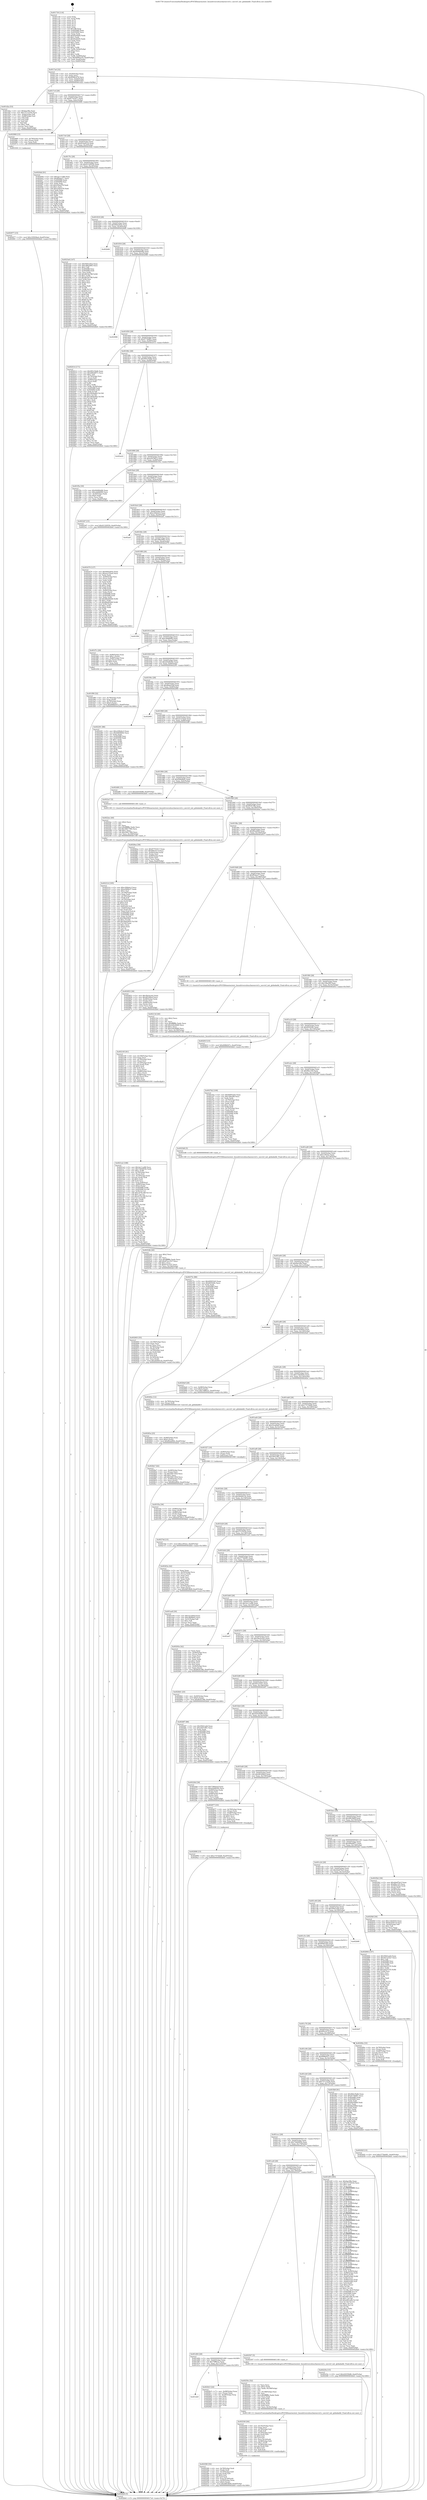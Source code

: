 digraph "0x401730" {
  label = "0x401730 (/mnt/c/Users/mathe/Desktop/tcc/POCII/binaries/extr_linuxdriverssbuscharenvctrl.c_envctrl_init_globaladdr_Final-ollvm.out::main(0))"
  labelloc = "t"
  node[shape=record]

  Entry [label="",width=0.3,height=0.3,shape=circle,fillcolor=black,style=filled]
  "0x4017a4" [label="{
     0x4017a4 [32]\l
     | [instrs]\l
     &nbsp;&nbsp;0x4017a4 \<+6\>: mov -0xa0(%rbp),%eax\l
     &nbsp;&nbsp;0x4017aa \<+2\>: mov %eax,%ecx\l
     &nbsp;&nbsp;0x4017ac \<+6\>: sub $0x8089c478,%ecx\l
     &nbsp;&nbsp;0x4017b2 \<+6\>: mov %eax,-0xb4(%rbp)\l
     &nbsp;&nbsp;0x4017b8 \<+6\>: mov %ecx,-0xb8(%rbp)\l
     &nbsp;&nbsp;0x4017be \<+6\>: je 0000000000401d2a \<main+0x5fa\>\l
  }"]
  "0x401d2a" [label="{
     0x401d2a [53]\l
     | [instrs]\l
     &nbsp;&nbsp;0x401d2a \<+5\>: mov $0xfaa1f6e,%eax\l
     &nbsp;&nbsp;0x401d2f \<+5\>: mov $0x72712230,%ecx\l
     &nbsp;&nbsp;0x401d34 \<+6\>: mov -0x9a(%rbp),%dl\l
     &nbsp;&nbsp;0x401d3a \<+7\>: mov -0x99(%rbp),%sil\l
     &nbsp;&nbsp;0x401d41 \<+3\>: mov %dl,%dil\l
     &nbsp;&nbsp;0x401d44 \<+3\>: and %sil,%dil\l
     &nbsp;&nbsp;0x401d47 \<+3\>: xor %sil,%dl\l
     &nbsp;&nbsp;0x401d4a \<+3\>: or %dl,%dil\l
     &nbsp;&nbsp;0x401d4d \<+4\>: test $0x1,%dil\l
     &nbsp;&nbsp;0x401d51 \<+3\>: cmovne %ecx,%eax\l
     &nbsp;&nbsp;0x401d54 \<+6\>: mov %eax,-0xa0(%rbp)\l
     &nbsp;&nbsp;0x401d5a \<+5\>: jmp 0000000000402bb4 \<main+0x1484\>\l
  }"]
  "0x4017c4" [label="{
     0x4017c4 [28]\l
     | [instrs]\l
     &nbsp;&nbsp;0x4017c4 \<+5\>: jmp 00000000004017c9 \<main+0x99\>\l
     &nbsp;&nbsp;0x4017c9 \<+6\>: mov -0xb4(%rbp),%eax\l
     &nbsp;&nbsp;0x4017cf \<+5\>: sub $0x87701617,%eax\l
     &nbsp;&nbsp;0x4017d4 \<+6\>: mov %eax,-0xbc(%rbp)\l
     &nbsp;&nbsp;0x4017da \<+6\>: je 0000000000402968 \<main+0x1238\>\l
  }"]
  "0x402bb4" [label="{
     0x402bb4 [5]\l
     | [instrs]\l
     &nbsp;&nbsp;0x402bb4 \<+5\>: jmp 00000000004017a4 \<main+0x74\>\l
  }"]
  "0x401730" [label="{
     0x401730 [116]\l
     | [instrs]\l
     &nbsp;&nbsp;0x401730 \<+1\>: push %rbp\l
     &nbsp;&nbsp;0x401731 \<+3\>: mov %rsp,%rbp\l
     &nbsp;&nbsp;0x401734 \<+2\>: push %r15\l
     &nbsp;&nbsp;0x401736 \<+2\>: push %r14\l
     &nbsp;&nbsp;0x401738 \<+2\>: push %r13\l
     &nbsp;&nbsp;0x40173a \<+2\>: push %r12\l
     &nbsp;&nbsp;0x40173c \<+1\>: push %rbx\l
     &nbsp;&nbsp;0x40173d \<+7\>: sub $0x188,%rsp\l
     &nbsp;&nbsp;0x401744 \<+7\>: mov 0x405088,%eax\l
     &nbsp;&nbsp;0x40174b \<+7\>: mov 0x405068,%ecx\l
     &nbsp;&nbsp;0x401752 \<+2\>: mov %eax,%edx\l
     &nbsp;&nbsp;0x401754 \<+6\>: add $0x83e9a64,%edx\l
     &nbsp;&nbsp;0x40175a \<+3\>: sub $0x1,%edx\l
     &nbsp;&nbsp;0x40175d \<+6\>: sub $0x83e9a64,%edx\l
     &nbsp;&nbsp;0x401763 \<+3\>: imul %edx,%eax\l
     &nbsp;&nbsp;0x401766 \<+3\>: and $0x1,%eax\l
     &nbsp;&nbsp;0x401769 \<+3\>: cmp $0x0,%eax\l
     &nbsp;&nbsp;0x40176c \<+4\>: sete %r8b\l
     &nbsp;&nbsp;0x401770 \<+4\>: and $0x1,%r8b\l
     &nbsp;&nbsp;0x401774 \<+7\>: mov %r8b,-0x9a(%rbp)\l
     &nbsp;&nbsp;0x40177b \<+3\>: cmp $0xa,%ecx\l
     &nbsp;&nbsp;0x40177e \<+4\>: setl %r8b\l
     &nbsp;&nbsp;0x401782 \<+4\>: and $0x1,%r8b\l
     &nbsp;&nbsp;0x401786 \<+7\>: mov %r8b,-0x99(%rbp)\l
     &nbsp;&nbsp;0x40178d \<+10\>: movl $0x8089c478,-0xa0(%rbp)\l
     &nbsp;&nbsp;0x401797 \<+6\>: mov %edi,-0xa4(%rbp)\l
     &nbsp;&nbsp;0x40179d \<+7\>: mov %rsi,-0xb0(%rbp)\l
  }"]
  Exit [label="",width=0.3,height=0.3,shape=circle,fillcolor=black,style=filled,peripheries=2]
  "0x402968" [label="{
     0x402968 [15]\l
     | [instrs]\l
     &nbsp;&nbsp;0x402968 \<+4\>: mov -0x78(%rbp),%rax\l
     &nbsp;&nbsp;0x40296c \<+3\>: mov (%rax),%rax\l
     &nbsp;&nbsp;0x40296f \<+3\>: mov %rax,%rdi\l
     &nbsp;&nbsp;0x402972 \<+5\>: call 0000000000401030 \<free@plt\>\l
     | [calls]\l
     &nbsp;&nbsp;0x401030 \{1\} (unknown)\l
  }"]
  "0x4017e0" [label="{
     0x4017e0 [28]\l
     | [instrs]\l
     &nbsp;&nbsp;0x4017e0 \<+5\>: jmp 00000000004017e5 \<main+0xb5\>\l
     &nbsp;&nbsp;0x4017e5 \<+6\>: mov -0xb4(%rbp),%eax\l
     &nbsp;&nbsp;0x4017eb \<+5\>: sub $0x910e91c4,%eax\l
     &nbsp;&nbsp;0x4017f0 \<+6\>: mov %eax,-0xc0(%rbp)\l
     &nbsp;&nbsp;0x4017f6 \<+6\>: je 00000000004020dd \<main+0x9ad\>\l
  }"]
  "0x401d20" [label="{
     0x401d20\l
  }", style=dashed]
  "0x4020dd" [label="{
     0x4020dd [91]\l
     | [instrs]\l
     &nbsp;&nbsp;0x4020dd \<+5\>: mov $0x3a11ca96,%eax\l
     &nbsp;&nbsp;0x4020e2 \<+5\>: mov $0xff5dea17,%ecx\l
     &nbsp;&nbsp;0x4020e7 \<+7\>: mov 0x405088,%edx\l
     &nbsp;&nbsp;0x4020ee \<+7\>: mov 0x405068,%esi\l
     &nbsp;&nbsp;0x4020f5 \<+2\>: mov %edx,%edi\l
     &nbsp;&nbsp;0x4020f7 \<+6\>: sub $0x230acf78,%edi\l
     &nbsp;&nbsp;0x4020fd \<+3\>: sub $0x1,%edi\l
     &nbsp;&nbsp;0x402100 \<+6\>: add $0x230acf78,%edi\l
     &nbsp;&nbsp;0x402106 \<+3\>: imul %edi,%edx\l
     &nbsp;&nbsp;0x402109 \<+3\>: and $0x1,%edx\l
     &nbsp;&nbsp;0x40210c \<+3\>: cmp $0x0,%edx\l
     &nbsp;&nbsp;0x40210f \<+4\>: sete %r8b\l
     &nbsp;&nbsp;0x402113 \<+3\>: cmp $0xa,%esi\l
     &nbsp;&nbsp;0x402116 \<+4\>: setl %r9b\l
     &nbsp;&nbsp;0x40211a \<+3\>: mov %r8b,%r10b\l
     &nbsp;&nbsp;0x40211d \<+3\>: and %r9b,%r10b\l
     &nbsp;&nbsp;0x402120 \<+3\>: xor %r9b,%r8b\l
     &nbsp;&nbsp;0x402123 \<+3\>: or %r8b,%r10b\l
     &nbsp;&nbsp;0x402126 \<+4\>: test $0x1,%r10b\l
     &nbsp;&nbsp;0x40212a \<+3\>: cmovne %ecx,%eax\l
     &nbsp;&nbsp;0x40212d \<+6\>: mov %eax,-0xa0(%rbp)\l
     &nbsp;&nbsp;0x402133 \<+5\>: jmp 0000000000402bb4 \<main+0x1484\>\l
  }"]
  "0x4017fc" [label="{
     0x4017fc [28]\l
     | [instrs]\l
     &nbsp;&nbsp;0x4017fc \<+5\>: jmp 0000000000401801 \<main+0xd1\>\l
     &nbsp;&nbsp;0x401801 \<+6\>: mov -0xb4(%rbp),%eax\l
     &nbsp;&nbsp;0x401807 \<+5\>: sub $0x91329550,%eax\l
     &nbsp;&nbsp;0x40180c \<+6\>: mov %eax,-0xc4(%rbp)\l
     &nbsp;&nbsp;0x401812 \<+6\>: je 00000000004023e6 \<main+0xcb6\>\l
  }"]
  "0x4029c5" [label="{
     0x4029c5 [24]\l
     | [instrs]\l
     &nbsp;&nbsp;0x4029c5 \<+7\>: mov -0x98(%rbp),%rax\l
     &nbsp;&nbsp;0x4029cc \<+2\>: mov (%rax),%eax\l
     &nbsp;&nbsp;0x4029ce \<+4\>: lea -0x28(%rbp),%rsp\l
     &nbsp;&nbsp;0x4029d2 \<+1\>: pop %rbx\l
     &nbsp;&nbsp;0x4029d3 \<+2\>: pop %r12\l
     &nbsp;&nbsp;0x4029d5 \<+2\>: pop %r13\l
     &nbsp;&nbsp;0x4029d7 \<+2\>: pop %r14\l
     &nbsp;&nbsp;0x4029d9 \<+2\>: pop %r15\l
     &nbsp;&nbsp;0x4029db \<+1\>: pop %rbp\l
     &nbsp;&nbsp;0x4029dc \<+1\>: ret\l
  }"]
  "0x4023e6" [label="{
     0x4023e6 [147]\l
     | [instrs]\l
     &nbsp;&nbsp;0x4023e6 \<+5\>: mov $0x940ea9cb,%eax\l
     &nbsp;&nbsp;0x4023eb \<+5\>: mov $0xc88ee685,%ecx\l
     &nbsp;&nbsp;0x4023f0 \<+2\>: mov $0x1,%dl\l
     &nbsp;&nbsp;0x4023f2 \<+7\>: mov 0x405088,%esi\l
     &nbsp;&nbsp;0x4023f9 \<+7\>: mov 0x405068,%edi\l
     &nbsp;&nbsp;0x402400 \<+3\>: mov %esi,%r8d\l
     &nbsp;&nbsp;0x402403 \<+7\>: add $0x4816a788,%r8d\l
     &nbsp;&nbsp;0x40240a \<+4\>: sub $0x1,%r8d\l
     &nbsp;&nbsp;0x40240e \<+7\>: sub $0x4816a788,%r8d\l
     &nbsp;&nbsp;0x402415 \<+4\>: imul %r8d,%esi\l
     &nbsp;&nbsp;0x402419 \<+3\>: and $0x1,%esi\l
     &nbsp;&nbsp;0x40241c \<+3\>: cmp $0x0,%esi\l
     &nbsp;&nbsp;0x40241f \<+4\>: sete %r9b\l
     &nbsp;&nbsp;0x402423 \<+3\>: cmp $0xa,%edi\l
     &nbsp;&nbsp;0x402426 \<+4\>: setl %r10b\l
     &nbsp;&nbsp;0x40242a \<+3\>: mov %r9b,%r11b\l
     &nbsp;&nbsp;0x40242d \<+4\>: xor $0xff,%r11b\l
     &nbsp;&nbsp;0x402431 \<+3\>: mov %r10b,%bl\l
     &nbsp;&nbsp;0x402434 \<+3\>: xor $0xff,%bl\l
     &nbsp;&nbsp;0x402437 \<+3\>: xor $0x1,%dl\l
     &nbsp;&nbsp;0x40243a \<+3\>: mov %r11b,%r14b\l
     &nbsp;&nbsp;0x40243d \<+4\>: and $0xff,%r14b\l
     &nbsp;&nbsp;0x402441 \<+3\>: and %dl,%r9b\l
     &nbsp;&nbsp;0x402444 \<+3\>: mov %bl,%r15b\l
     &nbsp;&nbsp;0x402447 \<+4\>: and $0xff,%r15b\l
     &nbsp;&nbsp;0x40244b \<+3\>: and %dl,%r10b\l
     &nbsp;&nbsp;0x40244e \<+3\>: or %r9b,%r14b\l
     &nbsp;&nbsp;0x402451 \<+3\>: or %r10b,%r15b\l
     &nbsp;&nbsp;0x402454 \<+3\>: xor %r15b,%r14b\l
     &nbsp;&nbsp;0x402457 \<+3\>: or %bl,%r11b\l
     &nbsp;&nbsp;0x40245a \<+4\>: xor $0xff,%r11b\l
     &nbsp;&nbsp;0x40245e \<+3\>: or $0x1,%dl\l
     &nbsp;&nbsp;0x402461 \<+3\>: and %dl,%r11b\l
     &nbsp;&nbsp;0x402464 \<+3\>: or %r11b,%r14b\l
     &nbsp;&nbsp;0x402467 \<+4\>: test $0x1,%r14b\l
     &nbsp;&nbsp;0x40246b \<+3\>: cmovne %ecx,%eax\l
     &nbsp;&nbsp;0x40246e \<+6\>: mov %eax,-0xa0(%rbp)\l
     &nbsp;&nbsp;0x402474 \<+5\>: jmp 0000000000402bb4 \<main+0x1484\>\l
  }"]
  "0x401818" [label="{
     0x401818 [28]\l
     | [instrs]\l
     &nbsp;&nbsp;0x401818 \<+5\>: jmp 000000000040181d \<main+0xed\>\l
     &nbsp;&nbsp;0x40181d \<+6\>: mov -0xb4(%rbp),%eax\l
     &nbsp;&nbsp;0x401823 \<+5\>: sub $0x940ea9cb,%eax\l
     &nbsp;&nbsp;0x401828 \<+6\>: mov %eax,-0xc8(%rbp)\l
     &nbsp;&nbsp;0x40182e \<+6\>: je 0000000000402b66 \<main+0x1436\>\l
  }"]
  "0x402977" [label="{
     0x402977 [15]\l
     | [instrs]\l
     &nbsp;&nbsp;0x402977 \<+10\>: movl $0x105936ed,-0xa0(%rbp)\l
     &nbsp;&nbsp;0x402981 \<+5\>: jmp 0000000000402bb4 \<main+0x1484\>\l
  }"]
  "0x402b66" [label="{
     0x402b66\l
  }", style=dashed]
  "0x401834" [label="{
     0x401834 [28]\l
     | [instrs]\l
     &nbsp;&nbsp;0x401834 \<+5\>: jmp 0000000000401839 \<main+0x109\>\l
     &nbsp;&nbsp;0x401839 \<+6\>: mov -0xb4(%rbp),%eax\l
     &nbsp;&nbsp;0x40183f \<+5\>: sub $0x9446bddb,%eax\l
     &nbsp;&nbsp;0x401844 \<+6\>: mov %eax,-0xcc(%rbp)\l
     &nbsp;&nbsp;0x40184a \<+6\>: je 0000000000402986 \<main+0x1256\>\l
  }"]
  "0x40292f" [label="{
     0x40292f [15]\l
     | [instrs]\l
     &nbsp;&nbsp;0x40292f \<+10\>: movl $0x377bb081,-0xa0(%rbp)\l
     &nbsp;&nbsp;0x402939 \<+5\>: jmp 0000000000402bb4 \<main+0x1484\>\l
  }"]
  "0x402986" [label="{
     0x402986\l
  }", style=dashed]
  "0x401850" [label="{
     0x401850 [28]\l
     | [instrs]\l
     &nbsp;&nbsp;0x401850 \<+5\>: jmp 0000000000401855 \<main+0x125\>\l
     &nbsp;&nbsp;0x401855 \<+6\>: mov -0xb4(%rbp),%eax\l
     &nbsp;&nbsp;0x40185b \<+5\>: sub $0x9778df01,%eax\l
     &nbsp;&nbsp;0x401860 \<+6\>: mov %eax,-0xd0(%rbp)\l
     &nbsp;&nbsp;0x401866 \<+6\>: je 0000000000402014 \<main+0x8e4\>\l
  }"]
  "0x402898" [label="{
     0x402898 [15]\l
     | [instrs]\l
     &nbsp;&nbsp;0x402898 \<+10\>: movl $0x17572bd9,-0xa0(%rbp)\l
     &nbsp;&nbsp;0x4028a2 \<+5\>: jmp 0000000000402bb4 \<main+0x1484\>\l
  }"]
  "0x402014" [label="{
     0x402014 [171]\l
     | [instrs]\l
     &nbsp;&nbsp;0x402014 \<+5\>: mov $0x993c5bdb,%eax\l
     &nbsp;&nbsp;0x402019 \<+5\>: mov $0x490e6971,%ecx\l
     &nbsp;&nbsp;0x40201e \<+2\>: mov $0x1,%dl\l
     &nbsp;&nbsp;0x402020 \<+4\>: mov -0x70(%rbp),%rsi\l
     &nbsp;&nbsp;0x402024 \<+2\>: mov (%rsi),%edi\l
     &nbsp;&nbsp;0x402026 \<+4\>: mov -0x80(%rbp),%rsi\l
     &nbsp;&nbsp;0x40202a \<+2\>: cmp (%rsi),%edi\l
     &nbsp;&nbsp;0x40202c \<+4\>: setl %r8b\l
     &nbsp;&nbsp;0x402030 \<+4\>: and $0x1,%r8b\l
     &nbsp;&nbsp;0x402034 \<+4\>: mov %r8b,-0x29(%rbp)\l
     &nbsp;&nbsp;0x402038 \<+7\>: mov 0x405088,%edi\l
     &nbsp;&nbsp;0x40203f \<+8\>: mov 0x405068,%r9d\l
     &nbsp;&nbsp;0x402047 \<+3\>: mov %edi,%r10d\l
     &nbsp;&nbsp;0x40204a \<+7\>: sub $0x3404adb2,%r10d\l
     &nbsp;&nbsp;0x402051 \<+4\>: sub $0x1,%r10d\l
     &nbsp;&nbsp;0x402055 \<+7\>: add $0x3404adb2,%r10d\l
     &nbsp;&nbsp;0x40205c \<+4\>: imul %r10d,%edi\l
     &nbsp;&nbsp;0x402060 \<+3\>: and $0x1,%edi\l
     &nbsp;&nbsp;0x402063 \<+3\>: cmp $0x0,%edi\l
     &nbsp;&nbsp;0x402066 \<+4\>: sete %r8b\l
     &nbsp;&nbsp;0x40206a \<+4\>: cmp $0xa,%r9d\l
     &nbsp;&nbsp;0x40206e \<+4\>: setl %r11b\l
     &nbsp;&nbsp;0x402072 \<+3\>: mov %r8b,%bl\l
     &nbsp;&nbsp;0x402075 \<+3\>: xor $0xff,%bl\l
     &nbsp;&nbsp;0x402078 \<+3\>: mov %r11b,%r14b\l
     &nbsp;&nbsp;0x40207b \<+4\>: xor $0xff,%r14b\l
     &nbsp;&nbsp;0x40207f \<+3\>: xor $0x1,%dl\l
     &nbsp;&nbsp;0x402082 \<+3\>: mov %bl,%r15b\l
     &nbsp;&nbsp;0x402085 \<+4\>: and $0xff,%r15b\l
     &nbsp;&nbsp;0x402089 \<+3\>: and %dl,%r8b\l
     &nbsp;&nbsp;0x40208c \<+3\>: mov %r14b,%r12b\l
     &nbsp;&nbsp;0x40208f \<+4\>: and $0xff,%r12b\l
     &nbsp;&nbsp;0x402093 \<+3\>: and %dl,%r11b\l
     &nbsp;&nbsp;0x402096 \<+3\>: or %r8b,%r15b\l
     &nbsp;&nbsp;0x402099 \<+3\>: or %r11b,%r12b\l
     &nbsp;&nbsp;0x40209c \<+3\>: xor %r12b,%r15b\l
     &nbsp;&nbsp;0x40209f \<+3\>: or %r14b,%bl\l
     &nbsp;&nbsp;0x4020a2 \<+3\>: xor $0xff,%bl\l
     &nbsp;&nbsp;0x4020a5 \<+3\>: or $0x1,%dl\l
     &nbsp;&nbsp;0x4020a8 \<+2\>: and %dl,%bl\l
     &nbsp;&nbsp;0x4020aa \<+3\>: or %bl,%r15b\l
     &nbsp;&nbsp;0x4020ad \<+4\>: test $0x1,%r15b\l
     &nbsp;&nbsp;0x4020b1 \<+3\>: cmovne %ecx,%eax\l
     &nbsp;&nbsp;0x4020b4 \<+6\>: mov %eax,-0xa0(%rbp)\l
     &nbsp;&nbsp;0x4020ba \<+5\>: jmp 0000000000402bb4 \<main+0x1484\>\l
  }"]
  "0x40186c" [label="{
     0x40186c [28]\l
     | [instrs]\l
     &nbsp;&nbsp;0x40186c \<+5\>: jmp 0000000000401871 \<main+0x141\>\l
     &nbsp;&nbsp;0x401871 \<+6\>: mov -0xb4(%rbp),%eax\l
     &nbsp;&nbsp;0x401877 \<+5\>: sub $0x993c5bdb,%eax\l
     &nbsp;&nbsp;0x40187c \<+6\>: mov %eax,-0xd4(%rbp)\l
     &nbsp;&nbsp;0x401882 \<+6\>: je 0000000000402a22 \<main+0x12f2\>\l
  }"]
  "0x40283a" [label="{
     0x40283a [25]\l
     | [instrs]\l
     &nbsp;&nbsp;0x40283a \<+4\>: mov -0x48(%rbp),%rax\l
     &nbsp;&nbsp;0x40283e \<+6\>: movl $0x0,(%rax)\l
     &nbsp;&nbsp;0x402844 \<+10\>: movl $0xf82a4f44,-0xa0(%rbp)\l
     &nbsp;&nbsp;0x40284e \<+5\>: jmp 0000000000402bb4 \<main+0x1484\>\l
  }"]
  "0x402a22" [label="{
     0x402a22\l
  }", style=dashed]
  "0x401888" [label="{
     0x401888 [28]\l
     | [instrs]\l
     &nbsp;&nbsp;0x401888 \<+5\>: jmp 000000000040188d \<main+0x15d\>\l
     &nbsp;&nbsp;0x40188d \<+6\>: mov -0xb4(%rbp),%eax\l
     &nbsp;&nbsp;0x401893 \<+5\>: sub $0xa2976613,%eax\l
     &nbsp;&nbsp;0x401898 \<+6\>: mov %eax,-0xd8(%rbp)\l
     &nbsp;&nbsp;0x40189e \<+6\>: je 0000000000401f5e \<main+0x82e\>\l
  }"]
  "0x402603" [label="{
     0x402603 [55]\l
     | [instrs]\l
     &nbsp;&nbsp;0x402603 \<+6\>: mov -0x190(%rbp),%ecx\l
     &nbsp;&nbsp;0x402609 \<+3\>: imul %eax,%ecx\l
     &nbsp;&nbsp;0x40260c \<+3\>: movslq %ecx,%rsi\l
     &nbsp;&nbsp;0x40260f \<+4\>: mov -0x78(%rbp),%rdi\l
     &nbsp;&nbsp;0x402613 \<+3\>: mov (%rdi),%rdi\l
     &nbsp;&nbsp;0x402616 \<+4\>: mov -0x70(%rbp),%r8\l
     &nbsp;&nbsp;0x40261a \<+3\>: movslq (%r8),%r8\l
     &nbsp;&nbsp;0x40261d \<+4\>: shl $0x5,%r8\l
     &nbsp;&nbsp;0x402621 \<+3\>: add %r8,%rdi\l
     &nbsp;&nbsp;0x402624 \<+4\>: mov 0x18(%rdi),%rdi\l
     &nbsp;&nbsp;0x402628 \<+3\>: mov %rsi,(%rdi)\l
     &nbsp;&nbsp;0x40262b \<+10\>: movl $0x2b0941cb,-0xa0(%rbp)\l
     &nbsp;&nbsp;0x402635 \<+5\>: jmp 0000000000402bb4 \<main+0x1484\>\l
  }"]
  "0x401f5e" [label="{
     0x401f5e [30]\l
     | [instrs]\l
     &nbsp;&nbsp;0x401f5e \<+5\>: mov $0x9446bddb,%eax\l
     &nbsp;&nbsp;0x401f63 \<+5\>: mov $0xcdddb690,%ecx\l
     &nbsp;&nbsp;0x401f68 \<+3\>: mov -0x30(%rbp),%edx\l
     &nbsp;&nbsp;0x401f6b \<+3\>: cmp $0x0,%edx\l
     &nbsp;&nbsp;0x401f6e \<+3\>: cmove %ecx,%eax\l
     &nbsp;&nbsp;0x401f71 \<+6\>: mov %eax,-0xa0(%rbp)\l
     &nbsp;&nbsp;0x401f77 \<+5\>: jmp 0000000000402bb4 \<main+0x1484\>\l
  }"]
  "0x4018a4" [label="{
     0x4018a4 [28]\l
     | [instrs]\l
     &nbsp;&nbsp;0x4018a4 \<+5\>: jmp 00000000004018a9 \<main+0x179\>\l
     &nbsp;&nbsp;0x4018a9 \<+6\>: mov -0xb4(%rbp),%eax\l
     &nbsp;&nbsp;0x4018af \<+5\>: sub $0xa389fe37,%eax\l
     &nbsp;&nbsp;0x4018b4 \<+6\>: mov %eax,-0xdc(%rbp)\l
     &nbsp;&nbsp;0x4018ba \<+6\>: je 00000000004023d7 \<main+0xca7\>\l
  }"]
  "0x4025db" [label="{
     0x4025db [40]\l
     | [instrs]\l
     &nbsp;&nbsp;0x4025db \<+5\>: mov $0x2,%ecx\l
     &nbsp;&nbsp;0x4025e0 \<+1\>: cltd\l
     &nbsp;&nbsp;0x4025e1 \<+2\>: idiv %ecx\l
     &nbsp;&nbsp;0x4025e3 \<+6\>: imul $0xfffffffe,%edx,%ecx\l
     &nbsp;&nbsp;0x4025e9 \<+6\>: add $0x67acc537,%ecx\l
     &nbsp;&nbsp;0x4025ef \<+3\>: add $0x1,%ecx\l
     &nbsp;&nbsp;0x4025f2 \<+6\>: sub $0x67acc537,%ecx\l
     &nbsp;&nbsp;0x4025f8 \<+6\>: mov %ecx,-0x190(%rbp)\l
     &nbsp;&nbsp;0x4025fe \<+5\>: call 0000000000401160 \<next_i\>\l
     | [calls]\l
     &nbsp;&nbsp;0x401160 \{1\} (/mnt/c/Users/mathe/Desktop/tcc/POCII/binaries/extr_linuxdriverssbuscharenvctrl.c_envctrl_init_globaladdr_Final-ollvm.out::next_i)\l
  }"]
  "0x4023d7" [label="{
     0x4023d7 [15]\l
     | [instrs]\l
     &nbsp;&nbsp;0x4023d7 \<+10\>: movl $0x91329550,-0xa0(%rbp)\l
     &nbsp;&nbsp;0x4023e1 \<+5\>: jmp 0000000000402bb4 \<main+0x1484\>\l
  }"]
  "0x4018c0" [label="{
     0x4018c0 [28]\l
     | [instrs]\l
     &nbsp;&nbsp;0x4018c0 \<+5\>: jmp 00000000004018c5 \<main+0x195\>\l
     &nbsp;&nbsp;0x4018c5 \<+6\>: mov -0xb4(%rbp),%eax\l
     &nbsp;&nbsp;0x4018cb \<+5\>: sub $0xc206ebc3,%eax\l
     &nbsp;&nbsp;0x4018d0 \<+6\>: mov %eax,-0xe0(%rbp)\l
     &nbsp;&nbsp;0x4018d6 \<+6\>: je 0000000000402af1 \<main+0x13c1\>\l
  }"]
  "0x402580" [label="{
     0x402580 [50]\l
     | [instrs]\l
     &nbsp;&nbsp;0x402580 \<+4\>: mov -0x78(%rbp),%rdi\l
     &nbsp;&nbsp;0x402584 \<+3\>: mov (%rdi),%rdi\l
     &nbsp;&nbsp;0x402587 \<+4\>: mov -0x70(%rbp),%r8\l
     &nbsp;&nbsp;0x40258b \<+3\>: movslq (%r8),%r8\l
     &nbsp;&nbsp;0x40258e \<+4\>: shl $0x5,%r8\l
     &nbsp;&nbsp;0x402592 \<+3\>: add %r8,%rdi\l
     &nbsp;&nbsp;0x402595 \<+4\>: mov %rax,0x18(%rdi)\l
     &nbsp;&nbsp;0x402599 \<+4\>: mov -0x50(%rbp),%rax\l
     &nbsp;&nbsp;0x40259d \<+6\>: movl $0x0,(%rax)\l
     &nbsp;&nbsp;0x4025a3 \<+10\>: movl $0x48f18b0f,-0xa0(%rbp)\l
     &nbsp;&nbsp;0x4025ad \<+5\>: jmp 0000000000402bb4 \<main+0x1484\>\l
  }"]
  "0x402af1" [label="{
     0x402af1\l
  }", style=dashed]
  "0x4018dc" [label="{
     0x4018dc [28]\l
     | [instrs]\l
     &nbsp;&nbsp;0x4018dc \<+5\>: jmp 00000000004018e1 \<main+0x1b1\>\l
     &nbsp;&nbsp;0x4018e1 \<+6\>: mov -0xb4(%rbp),%eax\l
     &nbsp;&nbsp;0x4018e7 \<+5\>: sub $0xc88ee685,%eax\l
     &nbsp;&nbsp;0x4018ec \<+6\>: mov %eax,-0xe4(%rbp)\l
     &nbsp;&nbsp;0x4018f2 \<+6\>: je 0000000000402479 \<main+0xd49\>\l
  }"]
  "0x402540" [label="{
     0x402540 [64]\l
     | [instrs]\l
     &nbsp;&nbsp;0x402540 \<+6\>: mov -0x18c(%rbp),%ecx\l
     &nbsp;&nbsp;0x402546 \<+3\>: imul %eax,%ecx\l
     &nbsp;&nbsp;0x402549 \<+4\>: mov -0x78(%rbp),%r8\l
     &nbsp;&nbsp;0x40254d \<+3\>: mov (%r8),%r8\l
     &nbsp;&nbsp;0x402550 \<+4\>: mov -0x70(%rbp),%r9\l
     &nbsp;&nbsp;0x402554 \<+3\>: movslq (%r9),%r9\l
     &nbsp;&nbsp;0x402557 \<+4\>: shl $0x5,%r9\l
     &nbsp;&nbsp;0x40255b \<+3\>: add %r9,%r8\l
     &nbsp;&nbsp;0x40255e \<+4\>: mov %ecx,0x10(%r8)\l
     &nbsp;&nbsp;0x402562 \<+4\>: mov -0x58(%rbp),%r8\l
     &nbsp;&nbsp;0x402566 \<+7\>: movl $0x1,(%r8)\l
     &nbsp;&nbsp;0x40256d \<+4\>: mov -0x58(%rbp),%r8\l
     &nbsp;&nbsp;0x402571 \<+3\>: movslq (%r8),%r8\l
     &nbsp;&nbsp;0x402574 \<+4\>: shl $0x3,%r8\l
     &nbsp;&nbsp;0x402578 \<+3\>: mov %r8,%rdi\l
     &nbsp;&nbsp;0x40257b \<+5\>: call 0000000000401050 \<malloc@plt\>\l
     | [calls]\l
     &nbsp;&nbsp;0x401050 \{1\} (unknown)\l
  }"]
  "0x402479" [label="{
     0x402479 [127]\l
     | [instrs]\l
     &nbsp;&nbsp;0x402479 \<+5\>: mov $0x940ea9cb,%eax\l
     &nbsp;&nbsp;0x40247e \<+5\>: mov $0xe2c31be4,%ecx\l
     &nbsp;&nbsp;0x402483 \<+2\>: xor %edx,%edx\l
     &nbsp;&nbsp;0x402485 \<+4\>: mov -0x60(%rbp),%rsi\l
     &nbsp;&nbsp;0x402489 \<+2\>: mov (%rsi),%edi\l
     &nbsp;&nbsp;0x40248b \<+3\>: mov %edx,%r8d\l
     &nbsp;&nbsp;0x40248e \<+3\>: sub %edi,%r8d\l
     &nbsp;&nbsp;0x402491 \<+2\>: mov %edx,%edi\l
     &nbsp;&nbsp;0x402493 \<+3\>: sub $0x1,%edi\l
     &nbsp;&nbsp;0x402496 \<+3\>: add %edi,%r8d\l
     &nbsp;&nbsp;0x402499 \<+3\>: sub %r8d,%edx\l
     &nbsp;&nbsp;0x40249c \<+4\>: mov -0x60(%rbp),%rsi\l
     &nbsp;&nbsp;0x4024a0 \<+2\>: mov %edx,(%rsi)\l
     &nbsp;&nbsp;0x4024a2 \<+7\>: mov 0x405088,%edx\l
     &nbsp;&nbsp;0x4024a9 \<+7\>: mov 0x405068,%edi\l
     &nbsp;&nbsp;0x4024b0 \<+3\>: mov %edx,%r8d\l
     &nbsp;&nbsp;0x4024b3 \<+7\>: add $0x86ad0446,%r8d\l
     &nbsp;&nbsp;0x4024ba \<+4\>: sub $0x1,%r8d\l
     &nbsp;&nbsp;0x4024be \<+7\>: sub $0x86ad0446,%r8d\l
     &nbsp;&nbsp;0x4024c5 \<+4\>: imul %r8d,%edx\l
     &nbsp;&nbsp;0x4024c9 \<+3\>: and $0x1,%edx\l
     &nbsp;&nbsp;0x4024cc \<+3\>: cmp $0x0,%edx\l
     &nbsp;&nbsp;0x4024cf \<+4\>: sete %r9b\l
     &nbsp;&nbsp;0x4024d3 \<+3\>: cmp $0xa,%edi\l
     &nbsp;&nbsp;0x4024d6 \<+4\>: setl %r10b\l
     &nbsp;&nbsp;0x4024da \<+3\>: mov %r9b,%r11b\l
     &nbsp;&nbsp;0x4024dd \<+3\>: and %r10b,%r11b\l
     &nbsp;&nbsp;0x4024e0 \<+3\>: xor %r10b,%r9b\l
     &nbsp;&nbsp;0x4024e3 \<+3\>: or %r9b,%r11b\l
     &nbsp;&nbsp;0x4024e6 \<+4\>: test $0x1,%r11b\l
     &nbsp;&nbsp;0x4024ea \<+3\>: cmovne %ecx,%eax\l
     &nbsp;&nbsp;0x4024ed \<+6\>: mov %eax,-0xa0(%rbp)\l
     &nbsp;&nbsp;0x4024f3 \<+5\>: jmp 0000000000402bb4 \<main+0x1484\>\l
  }"]
  "0x4018f8" [label="{
     0x4018f8 [28]\l
     | [instrs]\l
     &nbsp;&nbsp;0x4018f8 \<+5\>: jmp 00000000004018fd \<main+0x1cd\>\l
     &nbsp;&nbsp;0x4018fd \<+6\>: mov -0xb4(%rbp),%eax\l
     &nbsp;&nbsp;0x401903 \<+5\>: sub $0xc8b9fda5,%eax\l
     &nbsp;&nbsp;0x401908 \<+6\>: mov %eax,-0xe8(%rbp)\l
     &nbsp;&nbsp;0x40190e \<+6\>: je 0000000000401f06 \<main+0x7d6\>\l
  }"]
  "0x40250c" [label="{
     0x40250c [52]\l
     | [instrs]\l
     &nbsp;&nbsp;0x40250c \<+2\>: xor %ecx,%ecx\l
     &nbsp;&nbsp;0x40250e \<+5\>: mov $0x2,%edx\l
     &nbsp;&nbsp;0x402513 \<+6\>: mov %edx,-0x188(%rbp)\l
     &nbsp;&nbsp;0x402519 \<+1\>: cltd\l
     &nbsp;&nbsp;0x40251a \<+6\>: mov -0x188(%rbp),%esi\l
     &nbsp;&nbsp;0x402520 \<+2\>: idiv %esi\l
     &nbsp;&nbsp;0x402522 \<+6\>: imul $0xfffffffe,%edx,%edx\l
     &nbsp;&nbsp;0x402528 \<+2\>: mov %ecx,%edi\l
     &nbsp;&nbsp;0x40252a \<+2\>: sub %edx,%edi\l
     &nbsp;&nbsp;0x40252c \<+2\>: mov %ecx,%edx\l
     &nbsp;&nbsp;0x40252e \<+3\>: sub $0x1,%edx\l
     &nbsp;&nbsp;0x402531 \<+2\>: add %edx,%edi\l
     &nbsp;&nbsp;0x402533 \<+2\>: sub %edi,%ecx\l
     &nbsp;&nbsp;0x402535 \<+6\>: mov %ecx,-0x18c(%rbp)\l
     &nbsp;&nbsp;0x40253b \<+5\>: call 0000000000401160 \<next_i\>\l
     | [calls]\l
     &nbsp;&nbsp;0x401160 \{1\} (/mnt/c/Users/mathe/Desktop/tcc/POCII/binaries/extr_linuxdriverssbuscharenvctrl.c_envctrl_init_globaladdr_Final-ollvm.out::next_i)\l
  }"]
  "0x401f06" [label="{
     0x401f06\l
  }", style=dashed]
  "0x401914" [label="{
     0x401914 [28]\l
     | [instrs]\l
     &nbsp;&nbsp;0x401914 \<+5\>: jmp 0000000000401919 \<main+0x1e9\>\l
     &nbsp;&nbsp;0x401919 \<+6\>: mov -0xb4(%rbp),%eax\l
     &nbsp;&nbsp;0x40191f \<+5\>: sub $0xcdddb690,%eax\l
     &nbsp;&nbsp;0x401924 \<+6\>: mov %eax,-0xec(%rbp)\l
     &nbsp;&nbsp;0x40192a \<+6\>: je 0000000000401f7c \<main+0x84c\>\l
  }"]
  "0x401d04" [label="{
     0x401d04 [28]\l
     | [instrs]\l
     &nbsp;&nbsp;0x401d04 \<+5\>: jmp 0000000000401d09 \<main+0x5d9\>\l
     &nbsp;&nbsp;0x401d09 \<+6\>: mov -0xb4(%rbp),%eax\l
     &nbsp;&nbsp;0x401d0f \<+5\>: sub $0x74ff9ca1,%eax\l
     &nbsp;&nbsp;0x401d14 \<+6\>: mov %eax,-0x17c(%rbp)\l
     &nbsp;&nbsp;0x401d1a \<+6\>: je 00000000004029c5 \<main+0x1295\>\l
  }"]
  "0x401f7c" [label="{
     0x401f7c [29]\l
     | [instrs]\l
     &nbsp;&nbsp;0x401f7c \<+4\>: mov -0x80(%rbp),%rax\l
     &nbsp;&nbsp;0x401f80 \<+6\>: movl $0x1,(%rax)\l
     &nbsp;&nbsp;0x401f86 \<+4\>: mov -0x80(%rbp),%rax\l
     &nbsp;&nbsp;0x401f8a \<+3\>: movslq (%rax),%rax\l
     &nbsp;&nbsp;0x401f8d \<+4\>: shl $0x5,%rax\l
     &nbsp;&nbsp;0x401f91 \<+3\>: mov %rax,%rdi\l
     &nbsp;&nbsp;0x401f94 \<+5\>: call 0000000000401050 \<malloc@plt\>\l
     | [calls]\l
     &nbsp;&nbsp;0x401050 \{1\} (unknown)\l
  }"]
  "0x401930" [label="{
     0x401930 [28]\l
     | [instrs]\l
     &nbsp;&nbsp;0x401930 \<+5\>: jmp 0000000000401935 \<main+0x205\>\l
     &nbsp;&nbsp;0x401935 \<+6\>: mov -0xb4(%rbp),%eax\l
     &nbsp;&nbsp;0x40193b \<+5\>: sub $0xd24db502,%eax\l
     &nbsp;&nbsp;0x401940 \<+6\>: mov %eax,-0xf0(%rbp)\l
     &nbsp;&nbsp;0x401946 \<+6\>: je 0000000000402291 \<main+0xb61\>\l
  }"]
  "0x402507" [label="{
     0x402507 [5]\l
     | [instrs]\l
     &nbsp;&nbsp;0x402507 \<+5\>: call 0000000000401160 \<next_i\>\l
     | [calls]\l
     &nbsp;&nbsp;0x401160 \{1\} (/mnt/c/Users/mathe/Desktop/tcc/POCII/binaries/extr_linuxdriverssbuscharenvctrl.c_envctrl_init_globaladdr_Final-ollvm.out::next_i)\l
  }"]
  "0x402291" [label="{
     0x402291 [86]\l
     | [instrs]\l
     &nbsp;&nbsp;0x402291 \<+5\>: mov $0xc206ebc3,%eax\l
     &nbsp;&nbsp;0x402296 \<+5\>: mov $0xf26b9b92,%ecx\l
     &nbsp;&nbsp;0x40229b \<+2\>: xor %edx,%edx\l
     &nbsp;&nbsp;0x40229d \<+7\>: mov 0x405088,%esi\l
     &nbsp;&nbsp;0x4022a4 \<+7\>: mov 0x405068,%edi\l
     &nbsp;&nbsp;0x4022ab \<+3\>: sub $0x1,%edx\l
     &nbsp;&nbsp;0x4022ae \<+3\>: mov %esi,%r8d\l
     &nbsp;&nbsp;0x4022b1 \<+3\>: add %edx,%r8d\l
     &nbsp;&nbsp;0x4022b4 \<+4\>: imul %r8d,%esi\l
     &nbsp;&nbsp;0x4022b8 \<+3\>: and $0x1,%esi\l
     &nbsp;&nbsp;0x4022bb \<+3\>: cmp $0x0,%esi\l
     &nbsp;&nbsp;0x4022be \<+4\>: sete %r9b\l
     &nbsp;&nbsp;0x4022c2 \<+3\>: cmp $0xa,%edi\l
     &nbsp;&nbsp;0x4022c5 \<+4\>: setl %r10b\l
     &nbsp;&nbsp;0x4022c9 \<+3\>: mov %r9b,%r11b\l
     &nbsp;&nbsp;0x4022cc \<+3\>: and %r10b,%r11b\l
     &nbsp;&nbsp;0x4022cf \<+3\>: xor %r10b,%r9b\l
     &nbsp;&nbsp;0x4022d2 \<+3\>: or %r9b,%r11b\l
     &nbsp;&nbsp;0x4022d5 \<+4\>: test $0x1,%r11b\l
     &nbsp;&nbsp;0x4022d9 \<+3\>: cmovne %ecx,%eax\l
     &nbsp;&nbsp;0x4022dc \<+6\>: mov %eax,-0xa0(%rbp)\l
     &nbsp;&nbsp;0x4022e2 \<+5\>: jmp 0000000000402bb4 \<main+0x1484\>\l
  }"]
  "0x40194c" [label="{
     0x40194c [28]\l
     | [instrs]\l
     &nbsp;&nbsp;0x40194c \<+5\>: jmp 0000000000401951 \<main+0x221\>\l
     &nbsp;&nbsp;0x401951 \<+6\>: mov -0xb4(%rbp),%eax\l
     &nbsp;&nbsp;0x401957 \<+5\>: sub $0xdb4a53af,%eax\l
     &nbsp;&nbsp;0x40195c \<+6\>: mov %eax,-0xf4(%rbp)\l
     &nbsp;&nbsp;0x401962 \<+6\>: je 0000000000402995 \<main+0x1265\>\l
  }"]
  "0x402314" [label="{
     0x402314 [195]\l
     | [instrs]\l
     &nbsp;&nbsp;0x402314 \<+5\>: mov $0xc206ebc3,%ecx\l
     &nbsp;&nbsp;0x402319 \<+5\>: mov $0xa389fe37,%edx\l
     &nbsp;&nbsp;0x40231e \<+3\>: mov $0x1,%sil\l
     &nbsp;&nbsp;0x402321 \<+6\>: mov -0x184(%rbp),%edi\l
     &nbsp;&nbsp;0x402327 \<+3\>: imul %eax,%edi\l
     &nbsp;&nbsp;0x40232a \<+4\>: mov -0x78(%rbp),%r8\l
     &nbsp;&nbsp;0x40232e \<+3\>: mov (%r8),%r8\l
     &nbsp;&nbsp;0x402331 \<+4\>: mov -0x70(%rbp),%r9\l
     &nbsp;&nbsp;0x402335 \<+3\>: movslq (%r9),%r9\l
     &nbsp;&nbsp;0x402338 \<+4\>: shl $0x5,%r9\l
     &nbsp;&nbsp;0x40233c \<+3\>: add %r9,%r8\l
     &nbsp;&nbsp;0x40233f \<+4\>: mov 0x8(%r8),%r8\l
     &nbsp;&nbsp;0x402343 \<+4\>: mov -0x60(%rbp),%r9\l
     &nbsp;&nbsp;0x402347 \<+3\>: movslq (%r9),%r9\l
     &nbsp;&nbsp;0x40234a \<+4\>: mov %edi,(%r8,%r9,4)\l
     &nbsp;&nbsp;0x40234e \<+7\>: mov 0x405088,%eax\l
     &nbsp;&nbsp;0x402355 \<+7\>: mov 0x405068,%edi\l
     &nbsp;&nbsp;0x40235c \<+3\>: mov %eax,%r10d\l
     &nbsp;&nbsp;0x40235f \<+7\>: sub $0x58ad3825,%r10d\l
     &nbsp;&nbsp;0x402366 \<+4\>: sub $0x1,%r10d\l
     &nbsp;&nbsp;0x40236a \<+7\>: add $0x58ad3825,%r10d\l
     &nbsp;&nbsp;0x402371 \<+4\>: imul %r10d,%eax\l
     &nbsp;&nbsp;0x402375 \<+3\>: and $0x1,%eax\l
     &nbsp;&nbsp;0x402378 \<+3\>: cmp $0x0,%eax\l
     &nbsp;&nbsp;0x40237b \<+4\>: sete %r11b\l
     &nbsp;&nbsp;0x40237f \<+3\>: cmp $0xa,%edi\l
     &nbsp;&nbsp;0x402382 \<+3\>: setl %bl\l
     &nbsp;&nbsp;0x402385 \<+3\>: mov %r11b,%r14b\l
     &nbsp;&nbsp;0x402388 \<+4\>: xor $0xff,%r14b\l
     &nbsp;&nbsp;0x40238c \<+3\>: mov %bl,%r15b\l
     &nbsp;&nbsp;0x40238f \<+4\>: xor $0xff,%r15b\l
     &nbsp;&nbsp;0x402393 \<+4\>: xor $0x0,%sil\l
     &nbsp;&nbsp;0x402397 \<+3\>: mov %r14b,%r12b\l
     &nbsp;&nbsp;0x40239a \<+4\>: and $0x0,%r12b\l
     &nbsp;&nbsp;0x40239e \<+3\>: and %sil,%r11b\l
     &nbsp;&nbsp;0x4023a1 \<+3\>: mov %r15b,%r13b\l
     &nbsp;&nbsp;0x4023a4 \<+4\>: and $0x0,%r13b\l
     &nbsp;&nbsp;0x4023a8 \<+3\>: and %sil,%bl\l
     &nbsp;&nbsp;0x4023ab \<+3\>: or %r11b,%r12b\l
     &nbsp;&nbsp;0x4023ae \<+3\>: or %bl,%r13b\l
     &nbsp;&nbsp;0x4023b1 \<+3\>: xor %r13b,%r12b\l
     &nbsp;&nbsp;0x4023b4 \<+3\>: or %r15b,%r14b\l
     &nbsp;&nbsp;0x4023b7 \<+4\>: xor $0xff,%r14b\l
     &nbsp;&nbsp;0x4023bb \<+4\>: or $0x0,%sil\l
     &nbsp;&nbsp;0x4023bf \<+3\>: and %sil,%r14b\l
     &nbsp;&nbsp;0x4023c2 \<+3\>: or %r14b,%r12b\l
     &nbsp;&nbsp;0x4023c5 \<+4\>: test $0x1,%r12b\l
     &nbsp;&nbsp;0x4023c9 \<+3\>: cmovne %edx,%ecx\l
     &nbsp;&nbsp;0x4023cc \<+6\>: mov %ecx,-0xa0(%rbp)\l
     &nbsp;&nbsp;0x4023d2 \<+5\>: jmp 0000000000402bb4 \<main+0x1484\>\l
  }"]
  "0x402995" [label="{
     0x402995\l
  }", style=dashed]
  "0x401968" [label="{
     0x401968 [28]\l
     | [instrs]\l
     &nbsp;&nbsp;0x401968 \<+5\>: jmp 000000000040196d \<main+0x23d\>\l
     &nbsp;&nbsp;0x40196d \<+6\>: mov -0xb4(%rbp),%eax\l
     &nbsp;&nbsp;0x401973 \<+5\>: sub $0xe2c31be4,%eax\l
     &nbsp;&nbsp;0x401978 \<+6\>: mov %eax,-0xf8(%rbp)\l
     &nbsp;&nbsp;0x40197e \<+6\>: je 00000000004024f8 \<main+0xdc8\>\l
  }"]
  "0x4022ec" [label="{
     0x4022ec [40]\l
     | [instrs]\l
     &nbsp;&nbsp;0x4022ec \<+5\>: mov $0x2,%ecx\l
     &nbsp;&nbsp;0x4022f1 \<+1\>: cltd\l
     &nbsp;&nbsp;0x4022f2 \<+2\>: idiv %ecx\l
     &nbsp;&nbsp;0x4022f4 \<+6\>: imul $0xfffffffe,%edx,%ecx\l
     &nbsp;&nbsp;0x4022fa \<+6\>: add $0x306179f4,%ecx\l
     &nbsp;&nbsp;0x402300 \<+3\>: add $0x1,%ecx\l
     &nbsp;&nbsp;0x402303 \<+6\>: sub $0x306179f4,%ecx\l
     &nbsp;&nbsp;0x402309 \<+6\>: mov %ecx,-0x184(%rbp)\l
     &nbsp;&nbsp;0x40230f \<+5\>: call 0000000000401160 \<next_i\>\l
     | [calls]\l
     &nbsp;&nbsp;0x401160 \{1\} (/mnt/c/Users/mathe/Desktop/tcc/POCII/binaries/extr_linuxdriverssbuscharenvctrl.c_envctrl_init_globaladdr_Final-ollvm.out::next_i)\l
  }"]
  "0x4024f8" [label="{
     0x4024f8 [15]\l
     | [instrs]\l
     &nbsp;&nbsp;0x4024f8 \<+10\>: movl $0x42035b88,-0xa0(%rbp)\l
     &nbsp;&nbsp;0x402502 \<+5\>: jmp 0000000000402bb4 \<main+0x1484\>\l
  }"]
  "0x401984" [label="{
     0x401984 [28]\l
     | [instrs]\l
     &nbsp;&nbsp;0x401984 \<+5\>: jmp 0000000000401989 \<main+0x259\>\l
     &nbsp;&nbsp;0x401989 \<+6\>: mov -0xb4(%rbp),%eax\l
     &nbsp;&nbsp;0x40198f \<+5\>: sub $0xf26b9b92,%eax\l
     &nbsp;&nbsp;0x401994 \<+6\>: mov %eax,-0xfc(%rbp)\l
     &nbsp;&nbsp;0x40199a \<+6\>: je 00000000004022e7 \<main+0xbb7\>\l
  }"]
  "0x401ce8" [label="{
     0x401ce8 [28]\l
     | [instrs]\l
     &nbsp;&nbsp;0x401ce8 \<+5\>: jmp 0000000000401ced \<main+0x5bd\>\l
     &nbsp;&nbsp;0x401ced \<+6\>: mov -0xb4(%rbp),%eax\l
     &nbsp;&nbsp;0x401cf3 \<+5\>: sub $0x736bdcef,%eax\l
     &nbsp;&nbsp;0x401cf8 \<+6\>: mov %eax,-0x178(%rbp)\l
     &nbsp;&nbsp;0x401cfe \<+6\>: je 0000000000402507 \<main+0xdd7\>\l
  }"]
  "0x4022e7" [label="{
     0x4022e7 [5]\l
     | [instrs]\l
     &nbsp;&nbsp;0x4022e7 \<+5\>: call 0000000000401160 \<next_i\>\l
     | [calls]\l
     &nbsp;&nbsp;0x401160 \{1\} (/mnt/c/Users/mathe/Desktop/tcc/POCII/binaries/extr_linuxdriverssbuscharenvctrl.c_envctrl_init_globaladdr_Final-ollvm.out::next_i)\l
  }"]
  "0x4019a0" [label="{
     0x4019a0 [28]\l
     | [instrs]\l
     &nbsp;&nbsp;0x4019a0 \<+5\>: jmp 00000000004019a5 \<main+0x275\>\l
     &nbsp;&nbsp;0x4019a5 \<+6\>: mov -0xb4(%rbp),%eax\l
     &nbsp;&nbsp;0x4019ab \<+5\>: sub $0xf63f158b,%eax\l
     &nbsp;&nbsp;0x4019b0 \<+6\>: mov %eax,-0x100(%rbp)\l
     &nbsp;&nbsp;0x4019b6 \<+6\>: je 00000000004028ea \<main+0x11ba\>\l
  }"]
  "0x40225e" [label="{
     0x40225e [15]\l
     | [instrs]\l
     &nbsp;&nbsp;0x40225e \<+10\>: movl $0x42035b88,-0xa0(%rbp)\l
     &nbsp;&nbsp;0x402268 \<+5\>: jmp 0000000000402bb4 \<main+0x1484\>\l
  }"]
  "0x4028ea" [label="{
     0x4028ea [36]\l
     | [instrs]\l
     &nbsp;&nbsp;0x4028ea \<+5\>: mov $0x87701617,%eax\l
     &nbsp;&nbsp;0x4028ef \<+5\>: mov $0x695c411f,%ecx\l
     &nbsp;&nbsp;0x4028f4 \<+4\>: mov -0x40(%rbp),%rdx\l
     &nbsp;&nbsp;0x4028f8 \<+2\>: mov (%rdx),%esi\l
     &nbsp;&nbsp;0x4028fa \<+4\>: mov -0x80(%rbp),%rdx\l
     &nbsp;&nbsp;0x4028fe \<+2\>: cmp (%rdx),%esi\l
     &nbsp;&nbsp;0x402900 \<+3\>: cmovl %ecx,%eax\l
     &nbsp;&nbsp;0x402903 \<+6\>: mov %eax,-0xa0(%rbp)\l
     &nbsp;&nbsp;0x402909 \<+5\>: jmp 0000000000402bb4 \<main+0x1484\>\l
  }"]
  "0x4019bc" [label="{
     0x4019bc [28]\l
     | [instrs]\l
     &nbsp;&nbsp;0x4019bc \<+5\>: jmp 00000000004019c1 \<main+0x291\>\l
     &nbsp;&nbsp;0x4019c1 \<+6\>: mov -0xb4(%rbp),%eax\l
     &nbsp;&nbsp;0x4019c7 \<+5\>: sub $0xf82a4f44,%eax\l
     &nbsp;&nbsp;0x4019cc \<+6\>: mov %eax,-0x104(%rbp)\l
     &nbsp;&nbsp;0x4019d2 \<+6\>: je 0000000000402853 \<main+0x1123\>\l
  }"]
  "0x4021a2" [label="{
     0x4021a2 [188]\l
     | [instrs]\l
     &nbsp;&nbsp;0x4021a2 \<+5\>: mov $0x3a11ca96,%ecx\l
     &nbsp;&nbsp;0x4021a7 \<+5\>: mov $0x72b6493b,%edx\l
     &nbsp;&nbsp;0x4021ac \<+3\>: mov $0x1,%r8b\l
     &nbsp;&nbsp;0x4021af \<+4\>: mov -0x78(%rbp),%rsi\l
     &nbsp;&nbsp;0x4021b3 \<+3\>: mov (%rsi),%rsi\l
     &nbsp;&nbsp;0x4021b6 \<+4\>: mov -0x70(%rbp),%rdi\l
     &nbsp;&nbsp;0x4021ba \<+3\>: movslq (%rdi),%rdi\l
     &nbsp;&nbsp;0x4021bd \<+4\>: shl $0x5,%rdi\l
     &nbsp;&nbsp;0x4021c1 \<+3\>: add %rdi,%rsi\l
     &nbsp;&nbsp;0x4021c4 \<+4\>: mov %rax,0x8(%rsi)\l
     &nbsp;&nbsp;0x4021c8 \<+4\>: mov -0x60(%rbp),%rax\l
     &nbsp;&nbsp;0x4021cc \<+6\>: movl $0x0,(%rax)\l
     &nbsp;&nbsp;0x4021d2 \<+8\>: mov 0x405088,%r9d\l
     &nbsp;&nbsp;0x4021da \<+8\>: mov 0x405068,%r10d\l
     &nbsp;&nbsp;0x4021e2 \<+3\>: mov %r9d,%r11d\l
     &nbsp;&nbsp;0x4021e5 \<+7\>: add $0xc479c189,%r11d\l
     &nbsp;&nbsp;0x4021ec \<+4\>: sub $0x1,%r11d\l
     &nbsp;&nbsp;0x4021f0 \<+7\>: sub $0xc479c189,%r11d\l
     &nbsp;&nbsp;0x4021f7 \<+4\>: imul %r11d,%r9d\l
     &nbsp;&nbsp;0x4021fb \<+4\>: and $0x1,%r9d\l
     &nbsp;&nbsp;0x4021ff \<+4\>: cmp $0x0,%r9d\l
     &nbsp;&nbsp;0x402203 \<+3\>: sete %bl\l
     &nbsp;&nbsp;0x402206 \<+4\>: cmp $0xa,%r10d\l
     &nbsp;&nbsp;0x40220a \<+4\>: setl %r14b\l
     &nbsp;&nbsp;0x40220e \<+3\>: mov %bl,%r15b\l
     &nbsp;&nbsp;0x402211 \<+4\>: xor $0xff,%r15b\l
     &nbsp;&nbsp;0x402215 \<+3\>: mov %r14b,%r12b\l
     &nbsp;&nbsp;0x402218 \<+4\>: xor $0xff,%r12b\l
     &nbsp;&nbsp;0x40221c \<+4\>: xor $0x1,%r8b\l
     &nbsp;&nbsp;0x402220 \<+3\>: mov %r15b,%r13b\l
     &nbsp;&nbsp;0x402223 \<+4\>: and $0xff,%r13b\l
     &nbsp;&nbsp;0x402227 \<+3\>: and %r8b,%bl\l
     &nbsp;&nbsp;0x40222a \<+3\>: mov %r12b,%al\l
     &nbsp;&nbsp;0x40222d \<+2\>: and $0xff,%al\l
     &nbsp;&nbsp;0x40222f \<+3\>: and %r8b,%r14b\l
     &nbsp;&nbsp;0x402232 \<+3\>: or %bl,%r13b\l
     &nbsp;&nbsp;0x402235 \<+3\>: or %r14b,%al\l
     &nbsp;&nbsp;0x402238 \<+3\>: xor %al,%r13b\l
     &nbsp;&nbsp;0x40223b \<+3\>: or %r12b,%r15b\l
     &nbsp;&nbsp;0x40223e \<+4\>: xor $0xff,%r15b\l
     &nbsp;&nbsp;0x402242 \<+4\>: or $0x1,%r8b\l
     &nbsp;&nbsp;0x402246 \<+3\>: and %r8b,%r15b\l
     &nbsp;&nbsp;0x402249 \<+3\>: or %r15b,%r13b\l
     &nbsp;&nbsp;0x40224c \<+4\>: test $0x1,%r13b\l
     &nbsp;&nbsp;0x402250 \<+3\>: cmovne %edx,%ecx\l
     &nbsp;&nbsp;0x402253 \<+6\>: mov %ecx,-0xa0(%rbp)\l
     &nbsp;&nbsp;0x402259 \<+5\>: jmp 0000000000402bb4 \<main+0x1484\>\l
  }"]
  "0x402853" [label="{
     0x402853 [36]\l
     | [instrs]\l
     &nbsp;&nbsp;0x402853 \<+5\>: mov $0x3be5e3a5,%eax\l
     &nbsp;&nbsp;0x402858 \<+5\>: mov $0x48180bcf,%ecx\l
     &nbsp;&nbsp;0x40285d \<+4\>: mov -0x48(%rbp),%rdx\l
     &nbsp;&nbsp;0x402861 \<+2\>: mov (%rdx),%esi\l
     &nbsp;&nbsp;0x402863 \<+4\>: mov -0x80(%rbp),%rdx\l
     &nbsp;&nbsp;0x402867 \<+2\>: cmp (%rdx),%esi\l
     &nbsp;&nbsp;0x402869 \<+3\>: cmovl %ecx,%eax\l
     &nbsp;&nbsp;0x40286c \<+6\>: mov %eax,-0xa0(%rbp)\l
     &nbsp;&nbsp;0x402872 \<+5\>: jmp 0000000000402bb4 \<main+0x1484\>\l
  }"]
  "0x4019d8" [label="{
     0x4019d8 [28]\l
     | [instrs]\l
     &nbsp;&nbsp;0x4019d8 \<+5\>: jmp 00000000004019dd \<main+0x2ad\>\l
     &nbsp;&nbsp;0x4019dd \<+6\>: mov -0xb4(%rbp),%eax\l
     &nbsp;&nbsp;0x4019e3 \<+5\>: sub $0xff5dea17,%eax\l
     &nbsp;&nbsp;0x4019e8 \<+6\>: mov %eax,-0x108(%rbp)\l
     &nbsp;&nbsp;0x4019ee \<+6\>: je 0000000000402138 \<main+0xa08\>\l
  }"]
  "0x402165" [label="{
     0x402165 [61]\l
     | [instrs]\l
     &nbsp;&nbsp;0x402165 \<+6\>: mov -0x180(%rbp),%ecx\l
     &nbsp;&nbsp;0x40216b \<+3\>: imul %eax,%ecx\l
     &nbsp;&nbsp;0x40216e \<+4\>: mov -0x78(%rbp),%rsi\l
     &nbsp;&nbsp;0x402172 \<+3\>: mov (%rsi),%rsi\l
     &nbsp;&nbsp;0x402175 \<+4\>: mov -0x70(%rbp),%rdi\l
     &nbsp;&nbsp;0x402179 \<+3\>: movslq (%rdi),%rdi\l
     &nbsp;&nbsp;0x40217c \<+4\>: shl $0x5,%rdi\l
     &nbsp;&nbsp;0x402180 \<+3\>: add %rdi,%rsi\l
     &nbsp;&nbsp;0x402183 \<+2\>: mov %ecx,(%rsi)\l
     &nbsp;&nbsp;0x402185 \<+4\>: mov -0x68(%rbp),%rsi\l
     &nbsp;&nbsp;0x402189 \<+6\>: movl $0x1,(%rsi)\l
     &nbsp;&nbsp;0x40218f \<+4\>: mov -0x68(%rbp),%rsi\l
     &nbsp;&nbsp;0x402193 \<+3\>: movslq (%rsi),%rsi\l
     &nbsp;&nbsp;0x402196 \<+4\>: shl $0x2,%rsi\l
     &nbsp;&nbsp;0x40219a \<+3\>: mov %rsi,%rdi\l
     &nbsp;&nbsp;0x40219d \<+5\>: call 0000000000401050 \<malloc@plt\>\l
     | [calls]\l
     &nbsp;&nbsp;0x401050 \{1\} (unknown)\l
  }"]
  "0x402138" [label="{
     0x402138 [5]\l
     | [instrs]\l
     &nbsp;&nbsp;0x402138 \<+5\>: call 0000000000401160 \<next_i\>\l
     | [calls]\l
     &nbsp;&nbsp;0x401160 \{1\} (/mnt/c/Users/mathe/Desktop/tcc/POCII/binaries/extr_linuxdriverssbuscharenvctrl.c_envctrl_init_globaladdr_Final-ollvm.out::next_i)\l
  }"]
  "0x4019f4" [label="{
     0x4019f4 [28]\l
     | [instrs]\l
     &nbsp;&nbsp;0x4019f4 \<+5\>: jmp 00000000004019f9 \<main+0x2c9\>\l
     &nbsp;&nbsp;0x4019f9 \<+6\>: mov -0xb4(%rbp),%eax\l
     &nbsp;&nbsp;0x4019ff \<+5\>: sub $0x19ba5f9,%eax\l
     &nbsp;&nbsp;0x401a04 \<+6\>: mov %eax,-0x10c(%rbp)\l
     &nbsp;&nbsp;0x401a0a \<+6\>: je 000000000040281f \<main+0x10ef\>\l
  }"]
  "0x40213d" [label="{
     0x40213d [40]\l
     | [instrs]\l
     &nbsp;&nbsp;0x40213d \<+5\>: mov $0x2,%ecx\l
     &nbsp;&nbsp;0x402142 \<+1\>: cltd\l
     &nbsp;&nbsp;0x402143 \<+2\>: idiv %ecx\l
     &nbsp;&nbsp;0x402145 \<+6\>: imul $0xfffffffe,%edx,%ecx\l
     &nbsp;&nbsp;0x40214b \<+6\>: add $0x220e4b66,%ecx\l
     &nbsp;&nbsp;0x402151 \<+3\>: add $0x1,%ecx\l
     &nbsp;&nbsp;0x402154 \<+6\>: sub $0x220e4b66,%ecx\l
     &nbsp;&nbsp;0x40215a \<+6\>: mov %ecx,-0x180(%rbp)\l
     &nbsp;&nbsp;0x402160 \<+5\>: call 0000000000401160 \<next_i\>\l
     | [calls]\l
     &nbsp;&nbsp;0x401160 \{1\} (/mnt/c/Users/mathe/Desktop/tcc/POCII/binaries/extr_linuxdriverssbuscharenvctrl.c_envctrl_init_globaladdr_Final-ollvm.out::next_i)\l
  }"]
  "0x40281f" [label="{
     0x40281f [15]\l
     | [instrs]\l
     &nbsp;&nbsp;0x40281f \<+10\>: movl $0x698b047c,-0xa0(%rbp)\l
     &nbsp;&nbsp;0x402829 \<+5\>: jmp 0000000000402bb4 \<main+0x1484\>\l
  }"]
  "0x401a10" [label="{
     0x401a10 [28]\l
     | [instrs]\l
     &nbsp;&nbsp;0x401a10 \<+5\>: jmp 0000000000401a15 \<main+0x2e5\>\l
     &nbsp;&nbsp;0x401a15 \<+6\>: mov -0xb4(%rbp),%eax\l
     &nbsp;&nbsp;0x401a1b \<+5\>: sub $0x605028c,%eax\l
     &nbsp;&nbsp;0x401a20 \<+6\>: mov %eax,-0x110(%rbp)\l
     &nbsp;&nbsp;0x401a26 \<+6\>: je 00000000004027b2 \<main+0x1082\>\l
  }"]
  "0x401f99" [label="{
     0x401f99 [32]\l
     | [instrs]\l
     &nbsp;&nbsp;0x401f99 \<+4\>: mov -0x78(%rbp),%rdi\l
     &nbsp;&nbsp;0x401f9d \<+3\>: mov %rax,(%rdi)\l
     &nbsp;&nbsp;0x401fa0 \<+4\>: mov -0x70(%rbp),%rax\l
     &nbsp;&nbsp;0x401fa4 \<+6\>: movl $0x0,(%rax)\l
     &nbsp;&nbsp;0x401faa \<+10\>: movl $0x698b047c,-0xa0(%rbp)\l
     &nbsp;&nbsp;0x401fb4 \<+5\>: jmp 0000000000402bb4 \<main+0x1484\>\l
  }"]
  "0x4027b2" [label="{
     0x4027b2 [109]\l
     | [instrs]\l
     &nbsp;&nbsp;0x4027b2 \<+5\>: mov $0x60f453d3,%eax\l
     &nbsp;&nbsp;0x4027b7 \<+5\>: mov $0x19ba5f9,%ecx\l
     &nbsp;&nbsp;0x4027bc \<+2\>: xor %edx,%edx\l
     &nbsp;&nbsp;0x4027be \<+4\>: mov -0x70(%rbp),%rsi\l
     &nbsp;&nbsp;0x4027c2 \<+2\>: mov (%rsi),%edi\l
     &nbsp;&nbsp;0x4027c4 \<+3\>: mov %edx,%r8d\l
     &nbsp;&nbsp;0x4027c7 \<+4\>: sub $0x1,%r8d\l
     &nbsp;&nbsp;0x4027cb \<+3\>: sub %r8d,%edi\l
     &nbsp;&nbsp;0x4027ce \<+4\>: mov -0x70(%rbp),%rsi\l
     &nbsp;&nbsp;0x4027d2 \<+2\>: mov %edi,(%rsi)\l
     &nbsp;&nbsp;0x4027d4 \<+7\>: mov 0x405088,%edi\l
     &nbsp;&nbsp;0x4027db \<+8\>: mov 0x405068,%r8d\l
     &nbsp;&nbsp;0x4027e3 \<+3\>: sub $0x1,%edx\l
     &nbsp;&nbsp;0x4027e6 \<+3\>: mov %edi,%r9d\l
     &nbsp;&nbsp;0x4027e9 \<+3\>: add %edx,%r9d\l
     &nbsp;&nbsp;0x4027ec \<+4\>: imul %r9d,%edi\l
     &nbsp;&nbsp;0x4027f0 \<+3\>: and $0x1,%edi\l
     &nbsp;&nbsp;0x4027f3 \<+3\>: cmp $0x0,%edi\l
     &nbsp;&nbsp;0x4027f6 \<+4\>: sete %r10b\l
     &nbsp;&nbsp;0x4027fa \<+4\>: cmp $0xa,%r8d\l
     &nbsp;&nbsp;0x4027fe \<+4\>: setl %r11b\l
     &nbsp;&nbsp;0x402802 \<+3\>: mov %r10b,%bl\l
     &nbsp;&nbsp;0x402805 \<+3\>: and %r11b,%bl\l
     &nbsp;&nbsp;0x402808 \<+3\>: xor %r11b,%r10b\l
     &nbsp;&nbsp;0x40280b \<+3\>: or %r10b,%bl\l
     &nbsp;&nbsp;0x40280e \<+3\>: test $0x1,%bl\l
     &nbsp;&nbsp;0x402811 \<+3\>: cmovne %ecx,%eax\l
     &nbsp;&nbsp;0x402814 \<+6\>: mov %eax,-0xa0(%rbp)\l
     &nbsp;&nbsp;0x40281a \<+5\>: jmp 0000000000402bb4 \<main+0x1484\>\l
  }"]
  "0x401a2c" [label="{
     0x401a2c [28]\l
     | [instrs]\l
     &nbsp;&nbsp;0x401a2c \<+5\>: jmp 0000000000401a31 \<main+0x301\>\l
     &nbsp;&nbsp;0x401a31 \<+6\>: mov -0xb4(%rbp),%eax\l
     &nbsp;&nbsp;0x401a37 \<+5\>: sub $0x8fec193,%eax\l
     &nbsp;&nbsp;0x401a3c \<+6\>: mov %eax,-0x114(%rbp)\l
     &nbsp;&nbsp;0x401a42 \<+6\>: je 00000000004025d6 \<main+0xea6\>\l
  }"]
  "0x401f3a" [label="{
     0x401f3a [36]\l
     | [instrs]\l
     &nbsp;&nbsp;0x401f3a \<+7\>: mov -0x88(%rbp),%rdi\l
     &nbsp;&nbsp;0x401f41 \<+2\>: mov %eax,(%rdi)\l
     &nbsp;&nbsp;0x401f43 \<+7\>: mov -0x88(%rbp),%rdi\l
     &nbsp;&nbsp;0x401f4a \<+2\>: mov (%rdi),%eax\l
     &nbsp;&nbsp;0x401f4c \<+3\>: mov %eax,-0x30(%rbp)\l
     &nbsp;&nbsp;0x401f4f \<+10\>: movl $0xa2976613,-0xa0(%rbp)\l
     &nbsp;&nbsp;0x401f59 \<+5\>: jmp 0000000000402bb4 \<main+0x1484\>\l
  }"]
  "0x4025d6" [label="{
     0x4025d6 [5]\l
     | [instrs]\l
     &nbsp;&nbsp;0x4025d6 \<+5\>: call 0000000000401160 \<next_i\>\l
     | [calls]\l
     &nbsp;&nbsp;0x401160 \{1\} (/mnt/c/Users/mathe/Desktop/tcc/POCII/binaries/extr_linuxdriverssbuscharenvctrl.c_envctrl_init_globaladdr_Final-ollvm.out::next_i)\l
  }"]
  "0x401a48" [label="{
     0x401a48 [28]\l
     | [instrs]\l
     &nbsp;&nbsp;0x401a48 \<+5\>: jmp 0000000000401a4d \<main+0x31d\>\l
     &nbsp;&nbsp;0x401a4d \<+6\>: mov -0xb4(%rbp),%eax\l
     &nbsp;&nbsp;0x401a53 \<+5\>: sub $0xcc952ec,%eax\l
     &nbsp;&nbsp;0x401a58 \<+6\>: mov %eax,-0x118(%rbp)\l
     &nbsp;&nbsp;0x401a5e \<+6\>: je 000000000040275c \<main+0x102c\>\l
  }"]
  "0x401ccc" [label="{
     0x401ccc [28]\l
     | [instrs]\l
     &nbsp;&nbsp;0x401ccc \<+5\>: jmp 0000000000401cd1 \<main+0x5a1\>\l
     &nbsp;&nbsp;0x401cd1 \<+6\>: mov -0xb4(%rbp),%eax\l
     &nbsp;&nbsp;0x401cd7 \<+5\>: sub $0x72b6493b,%eax\l
     &nbsp;&nbsp;0x401cdc \<+6\>: mov %eax,-0x174(%rbp)\l
     &nbsp;&nbsp;0x401ce2 \<+6\>: je 000000000040225e \<main+0xb2e\>\l
  }"]
  "0x40275c" [label="{
     0x40275c [86]\l
     | [instrs]\l
     &nbsp;&nbsp;0x40275c \<+5\>: mov $0x60f453d3,%eax\l
     &nbsp;&nbsp;0x402761 \<+5\>: mov $0x605028c,%ecx\l
     &nbsp;&nbsp;0x402766 \<+2\>: xor %edx,%edx\l
     &nbsp;&nbsp;0x402768 \<+7\>: mov 0x405088,%esi\l
     &nbsp;&nbsp;0x40276f \<+7\>: mov 0x405068,%edi\l
     &nbsp;&nbsp;0x402776 \<+3\>: sub $0x1,%edx\l
     &nbsp;&nbsp;0x402779 \<+3\>: mov %esi,%r8d\l
     &nbsp;&nbsp;0x40277c \<+3\>: add %edx,%r8d\l
     &nbsp;&nbsp;0x40277f \<+4\>: imul %r8d,%esi\l
     &nbsp;&nbsp;0x402783 \<+3\>: and $0x1,%esi\l
     &nbsp;&nbsp;0x402786 \<+3\>: cmp $0x0,%esi\l
     &nbsp;&nbsp;0x402789 \<+4\>: sete %r9b\l
     &nbsp;&nbsp;0x40278d \<+3\>: cmp $0xa,%edi\l
     &nbsp;&nbsp;0x402790 \<+4\>: setl %r10b\l
     &nbsp;&nbsp;0x402794 \<+3\>: mov %r9b,%r11b\l
     &nbsp;&nbsp;0x402797 \<+3\>: and %r10b,%r11b\l
     &nbsp;&nbsp;0x40279a \<+3\>: xor %r10b,%r9b\l
     &nbsp;&nbsp;0x40279d \<+3\>: or %r9b,%r11b\l
     &nbsp;&nbsp;0x4027a0 \<+4\>: test $0x1,%r11b\l
     &nbsp;&nbsp;0x4027a4 \<+3\>: cmovne %ecx,%eax\l
     &nbsp;&nbsp;0x4027a7 \<+6\>: mov %eax,-0xa0(%rbp)\l
     &nbsp;&nbsp;0x4027ad \<+5\>: jmp 0000000000402bb4 \<main+0x1484\>\l
  }"]
  "0x401a64" [label="{
     0x401a64 [28]\l
     | [instrs]\l
     &nbsp;&nbsp;0x401a64 \<+5\>: jmp 0000000000401a69 \<main+0x339\>\l
     &nbsp;&nbsp;0x401a69 \<+6\>: mov -0xb4(%rbp),%eax\l
     &nbsp;&nbsp;0x401a6f \<+5\>: sub $0xfaa1f6e,%eax\l
     &nbsp;&nbsp;0x401a74 \<+6\>: mov %eax,-0x11c(%rbp)\l
     &nbsp;&nbsp;0x401a7a \<+6\>: je 00000000004029dd \<main+0x12ad\>\l
  }"]
  "0x401d5f" [label="{
     0x401d5f [393]\l
     | [instrs]\l
     &nbsp;&nbsp;0x401d5f \<+5\>: mov $0xfaa1f6e,%eax\l
     &nbsp;&nbsp;0x401d64 \<+5\>: mov $0x37379334,%ecx\l
     &nbsp;&nbsp;0x401d69 \<+2\>: mov $0x1,%dl\l
     &nbsp;&nbsp;0x401d6b \<+3\>: mov %rsp,%rsi\l
     &nbsp;&nbsp;0x401d6e \<+4\>: add $0xfffffffffffffff0,%rsi\l
     &nbsp;&nbsp;0x401d72 \<+3\>: mov %rsi,%rsp\l
     &nbsp;&nbsp;0x401d75 \<+7\>: mov %rsi,-0x98(%rbp)\l
     &nbsp;&nbsp;0x401d7c \<+3\>: mov %rsp,%rsi\l
     &nbsp;&nbsp;0x401d7f \<+4\>: add $0xfffffffffffffff0,%rsi\l
     &nbsp;&nbsp;0x401d83 \<+3\>: mov %rsi,%rsp\l
     &nbsp;&nbsp;0x401d86 \<+3\>: mov %rsp,%rdi\l
     &nbsp;&nbsp;0x401d89 \<+4\>: add $0xfffffffffffffff0,%rdi\l
     &nbsp;&nbsp;0x401d8d \<+3\>: mov %rdi,%rsp\l
     &nbsp;&nbsp;0x401d90 \<+7\>: mov %rdi,-0x90(%rbp)\l
     &nbsp;&nbsp;0x401d97 \<+3\>: mov %rsp,%rdi\l
     &nbsp;&nbsp;0x401d9a \<+4\>: add $0xfffffffffffffff0,%rdi\l
     &nbsp;&nbsp;0x401d9e \<+3\>: mov %rdi,%rsp\l
     &nbsp;&nbsp;0x401da1 \<+7\>: mov %rdi,-0x88(%rbp)\l
     &nbsp;&nbsp;0x401da8 \<+3\>: mov %rsp,%rdi\l
     &nbsp;&nbsp;0x401dab \<+4\>: add $0xfffffffffffffff0,%rdi\l
     &nbsp;&nbsp;0x401daf \<+3\>: mov %rdi,%rsp\l
     &nbsp;&nbsp;0x401db2 \<+4\>: mov %rdi,-0x80(%rbp)\l
     &nbsp;&nbsp;0x401db6 \<+3\>: mov %rsp,%rdi\l
     &nbsp;&nbsp;0x401db9 \<+4\>: add $0xfffffffffffffff0,%rdi\l
     &nbsp;&nbsp;0x401dbd \<+3\>: mov %rdi,%rsp\l
     &nbsp;&nbsp;0x401dc0 \<+4\>: mov %rdi,-0x78(%rbp)\l
     &nbsp;&nbsp;0x401dc4 \<+3\>: mov %rsp,%rdi\l
     &nbsp;&nbsp;0x401dc7 \<+4\>: add $0xfffffffffffffff0,%rdi\l
     &nbsp;&nbsp;0x401dcb \<+3\>: mov %rdi,%rsp\l
     &nbsp;&nbsp;0x401dce \<+4\>: mov %rdi,-0x70(%rbp)\l
     &nbsp;&nbsp;0x401dd2 \<+3\>: mov %rsp,%rdi\l
     &nbsp;&nbsp;0x401dd5 \<+4\>: add $0xfffffffffffffff0,%rdi\l
     &nbsp;&nbsp;0x401dd9 \<+3\>: mov %rdi,%rsp\l
     &nbsp;&nbsp;0x401ddc \<+4\>: mov %rdi,-0x68(%rbp)\l
     &nbsp;&nbsp;0x401de0 \<+3\>: mov %rsp,%rdi\l
     &nbsp;&nbsp;0x401de3 \<+4\>: add $0xfffffffffffffff0,%rdi\l
     &nbsp;&nbsp;0x401de7 \<+3\>: mov %rdi,%rsp\l
     &nbsp;&nbsp;0x401dea \<+4\>: mov %rdi,-0x60(%rbp)\l
     &nbsp;&nbsp;0x401dee \<+3\>: mov %rsp,%rdi\l
     &nbsp;&nbsp;0x401df1 \<+4\>: add $0xfffffffffffffff0,%rdi\l
     &nbsp;&nbsp;0x401df5 \<+3\>: mov %rdi,%rsp\l
     &nbsp;&nbsp;0x401df8 \<+4\>: mov %rdi,-0x58(%rbp)\l
     &nbsp;&nbsp;0x401dfc \<+3\>: mov %rsp,%rdi\l
     &nbsp;&nbsp;0x401dff \<+4\>: add $0xfffffffffffffff0,%rdi\l
     &nbsp;&nbsp;0x401e03 \<+3\>: mov %rdi,%rsp\l
     &nbsp;&nbsp;0x401e06 \<+4\>: mov %rdi,-0x50(%rbp)\l
     &nbsp;&nbsp;0x401e0a \<+3\>: mov %rsp,%rdi\l
     &nbsp;&nbsp;0x401e0d \<+4\>: add $0xfffffffffffffff0,%rdi\l
     &nbsp;&nbsp;0x401e11 \<+3\>: mov %rdi,%rsp\l
     &nbsp;&nbsp;0x401e14 \<+4\>: mov %rdi,-0x48(%rbp)\l
     &nbsp;&nbsp;0x401e18 \<+3\>: mov %rsp,%rdi\l
     &nbsp;&nbsp;0x401e1b \<+4\>: add $0xfffffffffffffff0,%rdi\l
     &nbsp;&nbsp;0x401e1f \<+3\>: mov %rdi,%rsp\l
     &nbsp;&nbsp;0x401e22 \<+4\>: mov %rdi,-0x40(%rbp)\l
     &nbsp;&nbsp;0x401e26 \<+7\>: mov -0x98(%rbp),%rdi\l
     &nbsp;&nbsp;0x401e2d \<+6\>: movl $0x0,(%rdi)\l
     &nbsp;&nbsp;0x401e33 \<+7\>: mov -0xa4(%rbp),%r8d\l
     &nbsp;&nbsp;0x401e3a \<+3\>: mov %r8d,(%rsi)\l
     &nbsp;&nbsp;0x401e3d \<+7\>: mov -0x90(%rbp),%rdi\l
     &nbsp;&nbsp;0x401e44 \<+7\>: mov -0xb0(%rbp),%r9\l
     &nbsp;&nbsp;0x401e4b \<+3\>: mov %r9,(%rdi)\l
     &nbsp;&nbsp;0x401e4e \<+3\>: cmpl $0x2,(%rsi)\l
     &nbsp;&nbsp;0x401e51 \<+4\>: setne %r10b\l
     &nbsp;&nbsp;0x401e55 \<+4\>: and $0x1,%r10b\l
     &nbsp;&nbsp;0x401e59 \<+4\>: mov %r10b,-0x31(%rbp)\l
     &nbsp;&nbsp;0x401e5d \<+8\>: mov 0x405088,%r11d\l
     &nbsp;&nbsp;0x401e65 \<+7\>: mov 0x405068,%ebx\l
     &nbsp;&nbsp;0x401e6c \<+3\>: mov %r11d,%r14d\l
     &nbsp;&nbsp;0x401e6f \<+7\>: sub $0xe861a66,%r14d\l
     &nbsp;&nbsp;0x401e76 \<+4\>: sub $0x1,%r14d\l
     &nbsp;&nbsp;0x401e7a \<+7\>: add $0xe861a66,%r14d\l
     &nbsp;&nbsp;0x401e81 \<+4\>: imul %r14d,%r11d\l
     &nbsp;&nbsp;0x401e85 \<+4\>: and $0x1,%r11d\l
     &nbsp;&nbsp;0x401e89 \<+4\>: cmp $0x0,%r11d\l
     &nbsp;&nbsp;0x401e8d \<+4\>: sete %r10b\l
     &nbsp;&nbsp;0x401e91 \<+3\>: cmp $0xa,%ebx\l
     &nbsp;&nbsp;0x401e94 \<+4\>: setl %r15b\l
     &nbsp;&nbsp;0x401e98 \<+3\>: mov %r10b,%r12b\l
     &nbsp;&nbsp;0x401e9b \<+4\>: xor $0xff,%r12b\l
     &nbsp;&nbsp;0x401e9f \<+3\>: mov %r15b,%r13b\l
     &nbsp;&nbsp;0x401ea2 \<+4\>: xor $0xff,%r13b\l
     &nbsp;&nbsp;0x401ea6 \<+3\>: xor $0x0,%dl\l
     &nbsp;&nbsp;0x401ea9 \<+3\>: mov %r12b,%sil\l
     &nbsp;&nbsp;0x401eac \<+4\>: and $0x0,%sil\l
     &nbsp;&nbsp;0x401eb0 \<+3\>: and %dl,%r10b\l
     &nbsp;&nbsp;0x401eb3 \<+3\>: mov %r13b,%dil\l
     &nbsp;&nbsp;0x401eb6 \<+4\>: and $0x0,%dil\l
     &nbsp;&nbsp;0x401eba \<+3\>: and %dl,%r15b\l
     &nbsp;&nbsp;0x401ebd \<+3\>: or %r10b,%sil\l
     &nbsp;&nbsp;0x401ec0 \<+3\>: or %r15b,%dil\l
     &nbsp;&nbsp;0x401ec3 \<+3\>: xor %dil,%sil\l
     &nbsp;&nbsp;0x401ec6 \<+3\>: or %r13b,%r12b\l
     &nbsp;&nbsp;0x401ec9 \<+4\>: xor $0xff,%r12b\l
     &nbsp;&nbsp;0x401ecd \<+3\>: or $0x0,%dl\l
     &nbsp;&nbsp;0x401ed0 \<+3\>: and %dl,%r12b\l
     &nbsp;&nbsp;0x401ed3 \<+3\>: or %r12b,%sil\l
     &nbsp;&nbsp;0x401ed6 \<+4\>: test $0x1,%sil\l
     &nbsp;&nbsp;0x401eda \<+3\>: cmovne %ecx,%eax\l
     &nbsp;&nbsp;0x401edd \<+6\>: mov %eax,-0xa0(%rbp)\l
     &nbsp;&nbsp;0x401ee3 \<+5\>: jmp 0000000000402bb4 \<main+0x1484\>\l
  }"]
  "0x4029dd" [label="{
     0x4029dd\l
  }", style=dashed]
  "0x401a80" [label="{
     0x401a80 [28]\l
     | [instrs]\l
     &nbsp;&nbsp;0x401a80 \<+5\>: jmp 0000000000401a85 \<main+0x355\>\l
     &nbsp;&nbsp;0x401a85 \<+6\>: mov -0xb4(%rbp),%eax\l
     &nbsp;&nbsp;0x401a8b \<+5\>: sub $0x105936ed,%eax\l
     &nbsp;&nbsp;0x401a90 \<+6\>: mov %eax,-0x120(%rbp)\l
     &nbsp;&nbsp;0x401a96 \<+6\>: je 00000000004029a9 \<main+0x1279\>\l
  }"]
  "0x401cb0" [label="{
     0x401cb0 [28]\l
     | [instrs]\l
     &nbsp;&nbsp;0x401cb0 \<+5\>: jmp 0000000000401cb5 \<main+0x585\>\l
     &nbsp;&nbsp;0x401cb5 \<+6\>: mov -0xb4(%rbp),%eax\l
     &nbsp;&nbsp;0x401cbb \<+5\>: sub $0x72712230,%eax\l
     &nbsp;&nbsp;0x401cc0 \<+6\>: mov %eax,-0x170(%rbp)\l
     &nbsp;&nbsp;0x401cc6 \<+6\>: je 0000000000401d5f \<main+0x62f\>\l
  }"]
  "0x4029a9" [label="{
     0x4029a9 [28]\l
     | [instrs]\l
     &nbsp;&nbsp;0x4029a9 \<+7\>: mov -0x98(%rbp),%rax\l
     &nbsp;&nbsp;0x4029b0 \<+6\>: movl $0x0,(%rax)\l
     &nbsp;&nbsp;0x4029b6 \<+10\>: movl $0x74ff9ca1,-0xa0(%rbp)\l
     &nbsp;&nbsp;0x4029c0 \<+5\>: jmp 0000000000402bb4 \<main+0x1484\>\l
  }"]
  "0x401a9c" [label="{
     0x401a9c [28]\l
     | [instrs]\l
     &nbsp;&nbsp;0x401a9c \<+5\>: jmp 0000000000401aa1 \<main+0x371\>\l
     &nbsp;&nbsp;0x401aa1 \<+6\>: mov -0xb4(%rbp),%eax\l
     &nbsp;&nbsp;0x401aa7 \<+5\>: sub $0x11bbd5d3,%eax\l
     &nbsp;&nbsp;0x401aac \<+6\>: mov %eax,-0x124(%rbp)\l
     &nbsp;&nbsp;0x401ab2 \<+6\>: je 000000000040282e \<main+0x10fe\>\l
  }"]
  "0x401fb9" [label="{
     0x401fb9 [91]\l
     | [instrs]\l
     &nbsp;&nbsp;0x401fb9 \<+5\>: mov $0x993c5bdb,%eax\l
     &nbsp;&nbsp;0x401fbe \<+5\>: mov $0x9778df01,%ecx\l
     &nbsp;&nbsp;0x401fc3 \<+7\>: mov 0x405088,%edx\l
     &nbsp;&nbsp;0x401fca \<+7\>: mov 0x405068,%esi\l
     &nbsp;&nbsp;0x401fd1 \<+2\>: mov %edx,%edi\l
     &nbsp;&nbsp;0x401fd3 \<+6\>: sub $0xbfa5d0b0,%edi\l
     &nbsp;&nbsp;0x401fd9 \<+3\>: sub $0x1,%edi\l
     &nbsp;&nbsp;0x401fdc \<+6\>: add $0xbfa5d0b0,%edi\l
     &nbsp;&nbsp;0x401fe2 \<+3\>: imul %edi,%edx\l
     &nbsp;&nbsp;0x401fe5 \<+3\>: and $0x1,%edx\l
     &nbsp;&nbsp;0x401fe8 \<+3\>: cmp $0x0,%edx\l
     &nbsp;&nbsp;0x401feb \<+4\>: sete %r8b\l
     &nbsp;&nbsp;0x401fef \<+3\>: cmp $0xa,%esi\l
     &nbsp;&nbsp;0x401ff2 \<+4\>: setl %r9b\l
     &nbsp;&nbsp;0x401ff6 \<+3\>: mov %r8b,%r10b\l
     &nbsp;&nbsp;0x401ff9 \<+3\>: and %r9b,%r10b\l
     &nbsp;&nbsp;0x401ffc \<+3\>: xor %r9b,%r8b\l
     &nbsp;&nbsp;0x401fff \<+3\>: or %r8b,%r10b\l
     &nbsp;&nbsp;0x402002 \<+4\>: test $0x1,%r10b\l
     &nbsp;&nbsp;0x402006 \<+3\>: cmovne %ecx,%eax\l
     &nbsp;&nbsp;0x402009 \<+6\>: mov %eax,-0xa0(%rbp)\l
     &nbsp;&nbsp;0x40200f \<+5\>: jmp 0000000000402bb4 \<main+0x1484\>\l
  }"]
  "0x40282e" [label="{
     0x40282e [12]\l
     | [instrs]\l
     &nbsp;&nbsp;0x40282e \<+4\>: mov -0x78(%rbp),%rax\l
     &nbsp;&nbsp;0x402832 \<+3\>: mov (%rax),%rdi\l
     &nbsp;&nbsp;0x402835 \<+5\>: call 00000000004013c0 \<envctrl_init_globaladdr\>\l
     | [calls]\l
     &nbsp;&nbsp;0x4013c0 \{1\} (/mnt/c/Users/mathe/Desktop/tcc/POCII/binaries/extr_linuxdriverssbuscharenvctrl.c_envctrl_init_globaladdr_Final-ollvm.out::envctrl_init_globaladdr)\l
  }"]
  "0x401ab8" [label="{
     0x401ab8 [28]\l
     | [instrs]\l
     &nbsp;&nbsp;0x401ab8 \<+5\>: jmp 0000000000401abd \<main+0x38d\>\l
     &nbsp;&nbsp;0x401abd \<+6\>: mov -0xb4(%rbp),%eax\l
     &nbsp;&nbsp;0x401ac3 \<+5\>: sub $0x17572bd9,%eax\l
     &nbsp;&nbsp;0x401ac8 \<+6\>: mov %eax,-0x128(%rbp)\l
     &nbsp;&nbsp;0x401ace \<+6\>: je 00000000004028a7 \<main+0x1177\>\l
  }"]
  "0x401c94" [label="{
     0x401c94 [28]\l
     | [instrs]\l
     &nbsp;&nbsp;0x401c94 \<+5\>: jmp 0000000000401c99 \<main+0x569\>\l
     &nbsp;&nbsp;0x401c99 \<+6\>: mov -0xb4(%rbp),%eax\l
     &nbsp;&nbsp;0x401c9f \<+5\>: sub $0x698b047c,%eax\l
     &nbsp;&nbsp;0x401ca4 \<+6\>: mov %eax,-0x16c(%rbp)\l
     &nbsp;&nbsp;0x401caa \<+6\>: je 0000000000401fb9 \<main+0x889\>\l
  }"]
  "0x4028a7" [label="{
     0x4028a7 [42]\l
     | [instrs]\l
     &nbsp;&nbsp;0x4028a7 \<+4\>: mov -0x48(%rbp),%rax\l
     &nbsp;&nbsp;0x4028ab \<+2\>: mov (%rax),%ecx\l
     &nbsp;&nbsp;0x4028ad \<+6\>: sub $0x50f11924,%ecx\l
     &nbsp;&nbsp;0x4028b3 \<+3\>: add $0x1,%ecx\l
     &nbsp;&nbsp;0x4028b6 \<+6\>: add $0x50f11924,%ecx\l
     &nbsp;&nbsp;0x4028bc \<+4\>: mov -0x48(%rbp),%rax\l
     &nbsp;&nbsp;0x4028c0 \<+2\>: mov %ecx,(%rax)\l
     &nbsp;&nbsp;0x4028c2 \<+10\>: movl $0xf82a4f44,-0xa0(%rbp)\l
     &nbsp;&nbsp;0x4028cc \<+5\>: jmp 0000000000402bb4 \<main+0x1484\>\l
  }"]
  "0x401ad4" [label="{
     0x401ad4 [28]\l
     | [instrs]\l
     &nbsp;&nbsp;0x401ad4 \<+5\>: jmp 0000000000401ad9 \<main+0x3a9\>\l
     &nbsp;&nbsp;0x401ad9 \<+6\>: mov -0xb4(%rbp),%eax\l
     &nbsp;&nbsp;0x401adf \<+5\>: sub $0x22ce64ef,%eax\l
     &nbsp;&nbsp;0x401ae4 \<+6\>: mov %eax,-0x12c(%rbp)\l
     &nbsp;&nbsp;0x401aea \<+6\>: je 0000000000401f27 \<main+0x7f7\>\l
  }"]
  "0x40290e" [label="{
     0x40290e [33]\l
     | [instrs]\l
     &nbsp;&nbsp;0x40290e \<+4\>: mov -0x78(%rbp),%rax\l
     &nbsp;&nbsp;0x402912 \<+3\>: mov (%rax),%rax\l
     &nbsp;&nbsp;0x402915 \<+4\>: mov -0x40(%rbp),%rcx\l
     &nbsp;&nbsp;0x402919 \<+3\>: movslq (%rcx),%rcx\l
     &nbsp;&nbsp;0x40291c \<+4\>: shl $0x5,%rcx\l
     &nbsp;&nbsp;0x402920 \<+3\>: add %rcx,%rax\l
     &nbsp;&nbsp;0x402923 \<+4\>: mov 0x18(%rax),%rax\l
     &nbsp;&nbsp;0x402927 \<+3\>: mov %rax,%rdi\l
     &nbsp;&nbsp;0x40292a \<+5\>: call 0000000000401030 \<free@plt\>\l
     | [calls]\l
     &nbsp;&nbsp;0x401030 \{1\} (unknown)\l
  }"]
  "0x401f27" [label="{
     0x401f27 [19]\l
     | [instrs]\l
     &nbsp;&nbsp;0x401f27 \<+7\>: mov -0x90(%rbp),%rax\l
     &nbsp;&nbsp;0x401f2e \<+3\>: mov (%rax),%rax\l
     &nbsp;&nbsp;0x401f31 \<+4\>: mov 0x8(%rax),%rdi\l
     &nbsp;&nbsp;0x401f35 \<+5\>: call 0000000000401060 \<atoi@plt\>\l
     | [calls]\l
     &nbsp;&nbsp;0x401060 \{1\} (unknown)\l
  }"]
  "0x401af0" [label="{
     0x401af0 [28]\l
     | [instrs]\l
     &nbsp;&nbsp;0x401af0 \<+5\>: jmp 0000000000401af5 \<main+0x3c5\>\l
     &nbsp;&nbsp;0x401af5 \<+6\>: mov -0xb4(%rbp),%eax\l
     &nbsp;&nbsp;0x401afb \<+5\>: sub $0x24f31961,%eax\l
     &nbsp;&nbsp;0x401b00 \<+6\>: mov %eax,-0x130(%rbp)\l
     &nbsp;&nbsp;0x401b06 \<+6\>: je 000000000040274d \<main+0x101d\>\l
  }"]
  "0x401c78" [label="{
     0x401c78 [28]\l
     | [instrs]\l
     &nbsp;&nbsp;0x401c78 \<+5\>: jmp 0000000000401c7d \<main+0x54d\>\l
     &nbsp;&nbsp;0x401c7d \<+6\>: mov -0xb4(%rbp),%eax\l
     &nbsp;&nbsp;0x401c83 \<+5\>: sub $0x695c411f,%eax\l
     &nbsp;&nbsp;0x401c88 \<+6\>: mov %eax,-0x168(%rbp)\l
     &nbsp;&nbsp;0x401c8e \<+6\>: je 000000000040290e \<main+0x11de\>\l
  }"]
  "0x40274d" [label="{
     0x40274d [15]\l
     | [instrs]\l
     &nbsp;&nbsp;0x40274d \<+10\>: movl $0xcc952ec,-0xa0(%rbp)\l
     &nbsp;&nbsp;0x402757 \<+5\>: jmp 0000000000402bb4 \<main+0x1484\>\l
  }"]
  "0x401b0c" [label="{
     0x401b0c [28]\l
     | [instrs]\l
     &nbsp;&nbsp;0x401b0c \<+5\>: jmp 0000000000401b11 \<main+0x3e1\>\l
     &nbsp;&nbsp;0x401b11 \<+6\>: mov -0xb4(%rbp),%eax\l
     &nbsp;&nbsp;0x401b17 \<+5\>: sub $0x2b0941cb,%eax\l
     &nbsp;&nbsp;0x401b1c \<+6\>: mov %eax,-0x134(%rbp)\l
     &nbsp;&nbsp;0x401b22 \<+6\>: je 000000000040263a \<main+0xf0a\>\l
  }"]
  "0x402b97" [label="{
     0x402b97\l
  }", style=dashed]
  "0x40263a" [label="{
     0x40263a [42]\l
     | [instrs]\l
     &nbsp;&nbsp;0x40263a \<+2\>: xor %eax,%eax\l
     &nbsp;&nbsp;0x40263c \<+4\>: mov -0x50(%rbp),%rcx\l
     &nbsp;&nbsp;0x402640 \<+2\>: mov (%rcx),%edx\l
     &nbsp;&nbsp;0x402642 \<+2\>: mov %eax,%esi\l
     &nbsp;&nbsp;0x402644 \<+2\>: sub %edx,%esi\l
     &nbsp;&nbsp;0x402646 \<+2\>: mov %eax,%edx\l
     &nbsp;&nbsp;0x402648 \<+3\>: sub $0x1,%edx\l
     &nbsp;&nbsp;0x40264b \<+2\>: add %edx,%esi\l
     &nbsp;&nbsp;0x40264d \<+2\>: sub %esi,%eax\l
     &nbsp;&nbsp;0x40264f \<+4\>: mov -0x50(%rbp),%rcx\l
     &nbsp;&nbsp;0x402653 \<+2\>: mov %eax,(%rcx)\l
     &nbsp;&nbsp;0x402655 \<+10\>: movl $0x48f18b0f,-0xa0(%rbp)\l
     &nbsp;&nbsp;0x40265f \<+5\>: jmp 0000000000402bb4 \<main+0x1484\>\l
  }"]
  "0x401b28" [label="{
     0x401b28 [28]\l
     | [instrs]\l
     &nbsp;&nbsp;0x401b28 \<+5\>: jmp 0000000000401b2d \<main+0x3fd\>\l
     &nbsp;&nbsp;0x401b2d \<+6\>: mov -0xb4(%rbp),%eax\l
     &nbsp;&nbsp;0x401b33 \<+5\>: sub $0x37379334,%eax\l
     &nbsp;&nbsp;0x401b38 \<+6\>: mov %eax,-0x138(%rbp)\l
     &nbsp;&nbsp;0x401b3e \<+6\>: je 0000000000401ee8 \<main+0x7b8\>\l
  }"]
  "0x401c5c" [label="{
     0x401c5c [28]\l
     | [instrs]\l
     &nbsp;&nbsp;0x401c5c \<+5\>: jmp 0000000000401c61 \<main+0x531\>\l
     &nbsp;&nbsp;0x401c61 \<+6\>: mov -0xb4(%rbp),%eax\l
     &nbsp;&nbsp;0x401c67 \<+5\>: sub $0x60f453d3,%eax\l
     &nbsp;&nbsp;0x401c6c \<+6\>: mov %eax,-0x164(%rbp)\l
     &nbsp;&nbsp;0x401c72 \<+6\>: je 0000000000402b97 \<main+0x1467\>\l
  }"]
  "0x401ee8" [label="{
     0x401ee8 [30]\l
     | [instrs]\l
     &nbsp;&nbsp;0x401ee8 \<+5\>: mov $0x22ce64ef,%eax\l
     &nbsp;&nbsp;0x401eed \<+5\>: mov $0xc8b9fda5,%ecx\l
     &nbsp;&nbsp;0x401ef2 \<+3\>: mov -0x31(%rbp),%dl\l
     &nbsp;&nbsp;0x401ef5 \<+3\>: test $0x1,%dl\l
     &nbsp;&nbsp;0x401ef8 \<+3\>: cmovne %ecx,%eax\l
     &nbsp;&nbsp;0x401efb \<+6\>: mov %eax,-0xa0(%rbp)\l
     &nbsp;&nbsp;0x401f01 \<+5\>: jmp 0000000000402bb4 \<main+0x1484\>\l
  }"]
  "0x401b44" [label="{
     0x401b44 [28]\l
     | [instrs]\l
     &nbsp;&nbsp;0x401b44 \<+5\>: jmp 0000000000401b49 \<main+0x419\>\l
     &nbsp;&nbsp;0x401b49 \<+6\>: mov -0xb4(%rbp),%eax\l
     &nbsp;&nbsp;0x401b4f \<+5\>: sub $0x377bb081,%eax\l
     &nbsp;&nbsp;0x401b54 \<+6\>: mov %eax,-0x13c(%rbp)\l
     &nbsp;&nbsp;0x401b5a \<+6\>: je 000000000040293e \<main+0x120e\>\l
  }"]
  "0x402b88" [label="{
     0x402b88\l
  }", style=dashed]
  "0x40293e" [label="{
     0x40293e [42]\l
     | [instrs]\l
     &nbsp;&nbsp;0x40293e \<+2\>: xor %eax,%eax\l
     &nbsp;&nbsp;0x402940 \<+4\>: mov -0x40(%rbp),%rcx\l
     &nbsp;&nbsp;0x402944 \<+2\>: mov (%rcx),%edx\l
     &nbsp;&nbsp;0x402946 \<+2\>: mov %eax,%esi\l
     &nbsp;&nbsp;0x402948 \<+2\>: sub %edx,%esi\l
     &nbsp;&nbsp;0x40294a \<+2\>: mov %eax,%edx\l
     &nbsp;&nbsp;0x40294c \<+3\>: sub $0x1,%edx\l
     &nbsp;&nbsp;0x40294f \<+2\>: add %edx,%esi\l
     &nbsp;&nbsp;0x402951 \<+2\>: sub %esi,%eax\l
     &nbsp;&nbsp;0x402953 \<+4\>: mov -0x40(%rbp),%rcx\l
     &nbsp;&nbsp;0x402957 \<+2\>: mov %eax,(%rcx)\l
     &nbsp;&nbsp;0x402959 \<+10\>: movl $0xf63f158b,-0xa0(%rbp)\l
     &nbsp;&nbsp;0x402963 \<+5\>: jmp 0000000000402bb4 \<main+0x1484\>\l
  }"]
  "0x401b60" [label="{
     0x401b60 [28]\l
     | [instrs]\l
     &nbsp;&nbsp;0x401b60 \<+5\>: jmp 0000000000401b65 \<main+0x435\>\l
     &nbsp;&nbsp;0x401b65 \<+6\>: mov -0xb4(%rbp),%eax\l
     &nbsp;&nbsp;0x401b6b \<+5\>: sub $0x3a11ca96,%eax\l
     &nbsp;&nbsp;0x401b70 \<+6\>: mov %eax,-0x140(%rbp)\l
     &nbsp;&nbsp;0x401b76 \<+6\>: je 0000000000402a47 \<main+0x1317\>\l
  }"]
  "0x401c40" [label="{
     0x401c40 [28]\l
     | [instrs]\l
     &nbsp;&nbsp;0x401c40 \<+5\>: jmp 0000000000401c45 \<main+0x515\>\l
     &nbsp;&nbsp;0x401c45 \<+6\>: mov -0xb4(%rbp),%eax\l
     &nbsp;&nbsp;0x401c4b \<+5\>: sub $0x5f441add,%eax\l
     &nbsp;&nbsp;0x401c50 \<+6\>: mov %eax,-0x160(%rbp)\l
     &nbsp;&nbsp;0x401c56 \<+6\>: je 0000000000402b88 \<main+0x1458\>\l
  }"]
  "0x402a47" [label="{
     0x402a47\l
  }", style=dashed]
  "0x401b7c" [label="{
     0x401b7c [28]\l
     | [instrs]\l
     &nbsp;&nbsp;0x401b7c \<+5\>: jmp 0000000000401b81 \<main+0x451\>\l
     &nbsp;&nbsp;0x401b81 \<+6\>: mov -0xb4(%rbp),%eax\l
     &nbsp;&nbsp;0x401b87 \<+5\>: sub $0x3be5e3a5,%eax\l
     &nbsp;&nbsp;0x401b8c \<+6\>: mov %eax,-0x144(%rbp)\l
     &nbsp;&nbsp;0x401b92 \<+6\>: je 00000000004028d1 \<main+0x11a1\>\l
  }"]
  "0x402664" [label="{
     0x402664 [147]\l
     | [instrs]\l
     &nbsp;&nbsp;0x402664 \<+5\>: mov $0x5f441add,%eax\l
     &nbsp;&nbsp;0x402669 \<+5\>: mov $0x401233a7,%ecx\l
     &nbsp;&nbsp;0x40266e \<+2\>: mov $0x1,%dl\l
     &nbsp;&nbsp;0x402670 \<+7\>: mov 0x405088,%esi\l
     &nbsp;&nbsp;0x402677 \<+7\>: mov 0x405068,%edi\l
     &nbsp;&nbsp;0x40267e \<+3\>: mov %esi,%r8d\l
     &nbsp;&nbsp;0x402681 \<+7\>: sub $0x3eb25155,%r8d\l
     &nbsp;&nbsp;0x402688 \<+4\>: sub $0x1,%r8d\l
     &nbsp;&nbsp;0x40268c \<+7\>: add $0x3eb25155,%r8d\l
     &nbsp;&nbsp;0x402693 \<+4\>: imul %r8d,%esi\l
     &nbsp;&nbsp;0x402697 \<+3\>: and $0x1,%esi\l
     &nbsp;&nbsp;0x40269a \<+3\>: cmp $0x0,%esi\l
     &nbsp;&nbsp;0x40269d \<+4\>: sete %r9b\l
     &nbsp;&nbsp;0x4026a1 \<+3\>: cmp $0xa,%edi\l
     &nbsp;&nbsp;0x4026a4 \<+4\>: setl %r10b\l
     &nbsp;&nbsp;0x4026a8 \<+3\>: mov %r9b,%r11b\l
     &nbsp;&nbsp;0x4026ab \<+4\>: xor $0xff,%r11b\l
     &nbsp;&nbsp;0x4026af \<+3\>: mov %r10b,%bl\l
     &nbsp;&nbsp;0x4026b2 \<+3\>: xor $0xff,%bl\l
     &nbsp;&nbsp;0x4026b5 \<+3\>: xor $0x1,%dl\l
     &nbsp;&nbsp;0x4026b8 \<+3\>: mov %r11b,%r14b\l
     &nbsp;&nbsp;0x4026bb \<+4\>: and $0xff,%r14b\l
     &nbsp;&nbsp;0x4026bf \<+3\>: and %dl,%r9b\l
     &nbsp;&nbsp;0x4026c2 \<+3\>: mov %bl,%r15b\l
     &nbsp;&nbsp;0x4026c5 \<+4\>: and $0xff,%r15b\l
     &nbsp;&nbsp;0x4026c9 \<+3\>: and %dl,%r10b\l
     &nbsp;&nbsp;0x4026cc \<+3\>: or %r9b,%r14b\l
     &nbsp;&nbsp;0x4026cf \<+3\>: or %r10b,%r15b\l
     &nbsp;&nbsp;0x4026d2 \<+3\>: xor %r15b,%r14b\l
     &nbsp;&nbsp;0x4026d5 \<+3\>: or %bl,%r11b\l
     &nbsp;&nbsp;0x4026d8 \<+4\>: xor $0xff,%r11b\l
     &nbsp;&nbsp;0x4026dc \<+3\>: or $0x1,%dl\l
     &nbsp;&nbsp;0x4026df \<+3\>: and %dl,%r11b\l
     &nbsp;&nbsp;0x4026e2 \<+3\>: or %r11b,%r14b\l
     &nbsp;&nbsp;0x4026e5 \<+4\>: test $0x1,%r14b\l
     &nbsp;&nbsp;0x4026e9 \<+3\>: cmovne %ecx,%eax\l
     &nbsp;&nbsp;0x4026ec \<+6\>: mov %eax,-0xa0(%rbp)\l
     &nbsp;&nbsp;0x4026f2 \<+5\>: jmp 0000000000402bb4 \<main+0x1484\>\l
  }"]
  "0x4028d1" [label="{
     0x4028d1 [25]\l
     | [instrs]\l
     &nbsp;&nbsp;0x4028d1 \<+4\>: mov -0x40(%rbp),%rax\l
     &nbsp;&nbsp;0x4028d5 \<+6\>: movl $0x0,(%rax)\l
     &nbsp;&nbsp;0x4028db \<+10\>: movl $0xf63f158b,-0xa0(%rbp)\l
     &nbsp;&nbsp;0x4028e5 \<+5\>: jmp 0000000000402bb4 \<main+0x1484\>\l
  }"]
  "0x401b98" [label="{
     0x401b98 [28]\l
     | [instrs]\l
     &nbsp;&nbsp;0x401b98 \<+5\>: jmp 0000000000401b9d \<main+0x46d\>\l
     &nbsp;&nbsp;0x401b9d \<+6\>: mov -0xb4(%rbp),%eax\l
     &nbsp;&nbsp;0x401ba3 \<+5\>: sub $0x401233a7,%eax\l
     &nbsp;&nbsp;0x401ba8 \<+6\>: mov %eax,-0x148(%rbp)\l
     &nbsp;&nbsp;0x401bae \<+6\>: je 00000000004026f7 \<main+0xfc7\>\l
  }"]
  "0x401c24" [label="{
     0x401c24 [28]\l
     | [instrs]\l
     &nbsp;&nbsp;0x401c24 \<+5\>: jmp 0000000000401c29 \<main+0x4f9\>\l
     &nbsp;&nbsp;0x401c29 \<+6\>: mov -0xb4(%rbp),%eax\l
     &nbsp;&nbsp;0x401c2f \<+5\>: sub $0x4de87bc5,%eax\l
     &nbsp;&nbsp;0x401c34 \<+6\>: mov %eax,-0x15c(%rbp)\l
     &nbsp;&nbsp;0x401c3a \<+6\>: je 0000000000402664 \<main+0xf34\>\l
  }"]
  "0x4026f7" [label="{
     0x4026f7 [86]\l
     | [instrs]\l
     &nbsp;&nbsp;0x4026f7 \<+5\>: mov $0x5f441add,%eax\l
     &nbsp;&nbsp;0x4026fc \<+5\>: mov $0x24f31961,%ecx\l
     &nbsp;&nbsp;0x402701 \<+2\>: xor %edx,%edx\l
     &nbsp;&nbsp;0x402703 \<+7\>: mov 0x405088,%esi\l
     &nbsp;&nbsp;0x40270a \<+7\>: mov 0x405068,%edi\l
     &nbsp;&nbsp;0x402711 \<+3\>: sub $0x1,%edx\l
     &nbsp;&nbsp;0x402714 \<+3\>: mov %esi,%r8d\l
     &nbsp;&nbsp;0x402717 \<+3\>: add %edx,%r8d\l
     &nbsp;&nbsp;0x40271a \<+4\>: imul %r8d,%esi\l
     &nbsp;&nbsp;0x40271e \<+3\>: and $0x1,%esi\l
     &nbsp;&nbsp;0x402721 \<+3\>: cmp $0x0,%esi\l
     &nbsp;&nbsp;0x402724 \<+4\>: sete %r9b\l
     &nbsp;&nbsp;0x402728 \<+3\>: cmp $0xa,%edi\l
     &nbsp;&nbsp;0x40272b \<+4\>: setl %r10b\l
     &nbsp;&nbsp;0x40272f \<+3\>: mov %r9b,%r11b\l
     &nbsp;&nbsp;0x402732 \<+3\>: and %r10b,%r11b\l
     &nbsp;&nbsp;0x402735 \<+3\>: xor %r10b,%r9b\l
     &nbsp;&nbsp;0x402738 \<+3\>: or %r9b,%r11b\l
     &nbsp;&nbsp;0x40273b \<+4\>: test $0x1,%r11b\l
     &nbsp;&nbsp;0x40273f \<+3\>: cmovne %ecx,%eax\l
     &nbsp;&nbsp;0x402742 \<+6\>: mov %eax,-0xa0(%rbp)\l
     &nbsp;&nbsp;0x402748 \<+5\>: jmp 0000000000402bb4 \<main+0x1484\>\l
  }"]
  "0x401bb4" [label="{
     0x401bb4 [28]\l
     | [instrs]\l
     &nbsp;&nbsp;0x401bb4 \<+5\>: jmp 0000000000401bb9 \<main+0x489\>\l
     &nbsp;&nbsp;0x401bb9 \<+6\>: mov -0xb4(%rbp),%eax\l
     &nbsp;&nbsp;0x401bbf \<+5\>: sub $0x42035b88,%eax\l
     &nbsp;&nbsp;0x401bc4 \<+6\>: mov %eax,-0x14c(%rbp)\l
     &nbsp;&nbsp;0x401bca \<+6\>: je 000000000040226d \<main+0xb3d\>\l
  }"]
  "0x4020bf" [label="{
     0x4020bf [30]\l
     | [instrs]\l
     &nbsp;&nbsp;0x4020bf \<+5\>: mov $0x11bbd5d3,%eax\l
     &nbsp;&nbsp;0x4020c4 \<+5\>: mov $0x910e91c4,%ecx\l
     &nbsp;&nbsp;0x4020c9 \<+3\>: mov -0x29(%rbp),%dl\l
     &nbsp;&nbsp;0x4020cc \<+3\>: test $0x1,%dl\l
     &nbsp;&nbsp;0x4020cf \<+3\>: cmovne %ecx,%eax\l
     &nbsp;&nbsp;0x4020d2 \<+6\>: mov %eax,-0xa0(%rbp)\l
     &nbsp;&nbsp;0x4020d8 \<+5\>: jmp 0000000000402bb4 \<main+0x1484\>\l
  }"]
  "0x40226d" [label="{
     0x40226d [36]\l
     | [instrs]\l
     &nbsp;&nbsp;0x40226d \<+5\>: mov $0x736bdcef,%eax\l
     &nbsp;&nbsp;0x402272 \<+5\>: mov $0xd24db502,%ecx\l
     &nbsp;&nbsp;0x402277 \<+4\>: mov -0x60(%rbp),%rdx\l
     &nbsp;&nbsp;0x40227b \<+2\>: mov (%rdx),%esi\l
     &nbsp;&nbsp;0x40227d \<+4\>: mov -0x68(%rbp),%rdx\l
     &nbsp;&nbsp;0x402281 \<+2\>: cmp (%rdx),%esi\l
     &nbsp;&nbsp;0x402283 \<+3\>: cmovl %ecx,%eax\l
     &nbsp;&nbsp;0x402286 \<+6\>: mov %eax,-0xa0(%rbp)\l
     &nbsp;&nbsp;0x40228c \<+5\>: jmp 0000000000402bb4 \<main+0x1484\>\l
  }"]
  "0x401bd0" [label="{
     0x401bd0 [28]\l
     | [instrs]\l
     &nbsp;&nbsp;0x401bd0 \<+5\>: jmp 0000000000401bd5 \<main+0x4a5\>\l
     &nbsp;&nbsp;0x401bd5 \<+6\>: mov -0xb4(%rbp),%eax\l
     &nbsp;&nbsp;0x401bdb \<+5\>: sub $0x48180bcf,%eax\l
     &nbsp;&nbsp;0x401be0 \<+6\>: mov %eax,-0x150(%rbp)\l
     &nbsp;&nbsp;0x401be6 \<+6\>: je 0000000000402877 \<main+0x1147\>\l
  }"]
  "0x401c08" [label="{
     0x401c08 [28]\l
     | [instrs]\l
     &nbsp;&nbsp;0x401c08 \<+5\>: jmp 0000000000401c0d \<main+0x4dd\>\l
     &nbsp;&nbsp;0x401c0d \<+6\>: mov -0xb4(%rbp),%eax\l
     &nbsp;&nbsp;0x401c13 \<+5\>: sub $0x490e6971,%eax\l
     &nbsp;&nbsp;0x401c18 \<+6\>: mov %eax,-0x158(%rbp)\l
     &nbsp;&nbsp;0x401c1e \<+6\>: je 00000000004020bf \<main+0x98f\>\l
  }"]
  "0x402877" [label="{
     0x402877 [33]\l
     | [instrs]\l
     &nbsp;&nbsp;0x402877 \<+4\>: mov -0x78(%rbp),%rax\l
     &nbsp;&nbsp;0x40287b \<+3\>: mov (%rax),%rax\l
     &nbsp;&nbsp;0x40287e \<+4\>: mov -0x48(%rbp),%rcx\l
     &nbsp;&nbsp;0x402882 \<+3\>: movslq (%rcx),%rcx\l
     &nbsp;&nbsp;0x402885 \<+4\>: shl $0x5,%rcx\l
     &nbsp;&nbsp;0x402889 \<+3\>: add %rcx,%rax\l
     &nbsp;&nbsp;0x40288c \<+4\>: mov 0x8(%rax),%rax\l
     &nbsp;&nbsp;0x402890 \<+3\>: mov %rax,%rdi\l
     &nbsp;&nbsp;0x402893 \<+5\>: call 0000000000401030 \<free@plt\>\l
     | [calls]\l
     &nbsp;&nbsp;0x401030 \{1\} (unknown)\l
  }"]
  "0x401bec" [label="{
     0x401bec [28]\l
     | [instrs]\l
     &nbsp;&nbsp;0x401bec \<+5\>: jmp 0000000000401bf1 \<main+0x4c1\>\l
     &nbsp;&nbsp;0x401bf1 \<+6\>: mov -0xb4(%rbp),%eax\l
     &nbsp;&nbsp;0x401bf7 \<+5\>: sub $0x48f18b0f,%eax\l
     &nbsp;&nbsp;0x401bfc \<+6\>: mov %eax,-0x154(%rbp)\l
     &nbsp;&nbsp;0x401c02 \<+6\>: je 00000000004025b2 \<main+0xe82\>\l
  }"]
  "0x4025b2" [label="{
     0x4025b2 [36]\l
     | [instrs]\l
     &nbsp;&nbsp;0x4025b2 \<+5\>: mov $0x4de87bc5,%eax\l
     &nbsp;&nbsp;0x4025b7 \<+5\>: mov $0x8fec193,%ecx\l
     &nbsp;&nbsp;0x4025bc \<+4\>: mov -0x50(%rbp),%rdx\l
     &nbsp;&nbsp;0x4025c0 \<+2\>: mov (%rdx),%esi\l
     &nbsp;&nbsp;0x4025c2 \<+4\>: mov -0x58(%rbp),%rdx\l
     &nbsp;&nbsp;0x4025c6 \<+2\>: cmp (%rdx),%esi\l
     &nbsp;&nbsp;0x4025c8 \<+3\>: cmovl %ecx,%eax\l
     &nbsp;&nbsp;0x4025cb \<+6\>: mov %eax,-0xa0(%rbp)\l
     &nbsp;&nbsp;0x4025d1 \<+5\>: jmp 0000000000402bb4 \<main+0x1484\>\l
  }"]
  Entry -> "0x401730" [label=" 1"]
  "0x4017a4" -> "0x401d2a" [label=" 1"]
  "0x4017a4" -> "0x4017c4" [label=" 46"]
  "0x401d2a" -> "0x402bb4" [label=" 1"]
  "0x401730" -> "0x4017a4" [label=" 1"]
  "0x402bb4" -> "0x4017a4" [label=" 46"]
  "0x4029c5" -> Exit [label=" 1"]
  "0x4017c4" -> "0x402968" [label=" 1"]
  "0x4017c4" -> "0x4017e0" [label=" 45"]
  "0x401d04" -> "0x401d20" [label=" 0"]
  "0x4017e0" -> "0x4020dd" [label=" 1"]
  "0x4017e0" -> "0x4017fc" [label=" 44"]
  "0x401d04" -> "0x4029c5" [label=" 1"]
  "0x4017fc" -> "0x4023e6" [label=" 1"]
  "0x4017fc" -> "0x401818" [label=" 43"]
  "0x4029a9" -> "0x402bb4" [label=" 1"]
  "0x401818" -> "0x402b66" [label=" 0"]
  "0x401818" -> "0x401834" [label=" 43"]
  "0x402977" -> "0x402bb4" [label=" 1"]
  "0x401834" -> "0x402986" [label=" 0"]
  "0x401834" -> "0x401850" [label=" 43"]
  "0x402968" -> "0x402977" [label=" 1"]
  "0x401850" -> "0x402014" [label=" 2"]
  "0x401850" -> "0x40186c" [label=" 41"]
  "0x40293e" -> "0x402bb4" [label=" 1"]
  "0x40186c" -> "0x402a22" [label=" 0"]
  "0x40186c" -> "0x401888" [label=" 41"]
  "0x40292f" -> "0x402bb4" [label=" 1"]
  "0x401888" -> "0x401f5e" [label=" 1"]
  "0x401888" -> "0x4018a4" [label=" 40"]
  "0x40290e" -> "0x40292f" [label=" 1"]
  "0x4018a4" -> "0x4023d7" [label=" 1"]
  "0x4018a4" -> "0x4018c0" [label=" 39"]
  "0x4028ea" -> "0x402bb4" [label=" 2"]
  "0x4018c0" -> "0x402af1" [label=" 0"]
  "0x4018c0" -> "0x4018dc" [label=" 39"]
  "0x4028d1" -> "0x402bb4" [label=" 1"]
  "0x4018dc" -> "0x402479" [label=" 1"]
  "0x4018dc" -> "0x4018f8" [label=" 38"]
  "0x4028a7" -> "0x402bb4" [label=" 1"]
  "0x4018f8" -> "0x401f06" [label=" 0"]
  "0x4018f8" -> "0x401914" [label=" 38"]
  "0x402898" -> "0x402bb4" [label=" 1"]
  "0x401914" -> "0x401f7c" [label=" 1"]
  "0x401914" -> "0x401930" [label=" 37"]
  "0x402877" -> "0x402898" [label=" 1"]
  "0x401930" -> "0x402291" [label=" 1"]
  "0x401930" -> "0x40194c" [label=" 36"]
  "0x402853" -> "0x402bb4" [label=" 2"]
  "0x40194c" -> "0x402995" [label=" 0"]
  "0x40194c" -> "0x401968" [label=" 36"]
  "0x40282e" -> "0x40283a" [label=" 1"]
  "0x401968" -> "0x4024f8" [label=" 1"]
  "0x401968" -> "0x401984" [label=" 35"]
  "0x40281f" -> "0x402bb4" [label=" 1"]
  "0x401984" -> "0x4022e7" [label=" 1"]
  "0x401984" -> "0x4019a0" [label=" 34"]
  "0x4027b2" -> "0x402bb4" [label=" 1"]
  "0x4019a0" -> "0x4028ea" [label=" 2"]
  "0x4019a0" -> "0x4019bc" [label=" 32"]
  "0x40275c" -> "0x402bb4" [label=" 1"]
  "0x4019bc" -> "0x402853" [label=" 2"]
  "0x4019bc" -> "0x4019d8" [label=" 30"]
  "0x4026f7" -> "0x402bb4" [label=" 1"]
  "0x4019d8" -> "0x402138" [label=" 1"]
  "0x4019d8" -> "0x4019f4" [label=" 29"]
  "0x402664" -> "0x402bb4" [label=" 1"]
  "0x4019f4" -> "0x40281f" [label=" 1"]
  "0x4019f4" -> "0x401a10" [label=" 28"]
  "0x40263a" -> "0x402bb4" [label=" 1"]
  "0x401a10" -> "0x4027b2" [label=" 1"]
  "0x401a10" -> "0x401a2c" [label=" 27"]
  "0x402603" -> "0x402bb4" [label=" 1"]
  "0x401a2c" -> "0x4025d6" [label=" 1"]
  "0x401a2c" -> "0x401a48" [label=" 26"]
  "0x4025db" -> "0x402603" [label=" 1"]
  "0x401a48" -> "0x40275c" [label=" 1"]
  "0x401a48" -> "0x401a64" [label=" 25"]
  "0x4025b2" -> "0x402bb4" [label=" 2"]
  "0x401a64" -> "0x4029dd" [label=" 0"]
  "0x401a64" -> "0x401a80" [label=" 25"]
  "0x402580" -> "0x402bb4" [label=" 1"]
  "0x401a80" -> "0x4029a9" [label=" 1"]
  "0x401a80" -> "0x401a9c" [label=" 24"]
  "0x40250c" -> "0x402540" [label=" 1"]
  "0x401a9c" -> "0x40282e" [label=" 1"]
  "0x401a9c" -> "0x401ab8" [label=" 23"]
  "0x402507" -> "0x40250c" [label=" 1"]
  "0x401ab8" -> "0x4028a7" [label=" 1"]
  "0x401ab8" -> "0x401ad4" [label=" 22"]
  "0x401ce8" -> "0x402507" [label=" 1"]
  "0x401ad4" -> "0x401f27" [label=" 1"]
  "0x401ad4" -> "0x401af0" [label=" 21"]
  "0x40283a" -> "0x402bb4" [label=" 1"]
  "0x401af0" -> "0x40274d" [label=" 1"]
  "0x401af0" -> "0x401b0c" [label=" 20"]
  "0x402479" -> "0x402bb4" [label=" 1"]
  "0x401b0c" -> "0x40263a" [label=" 1"]
  "0x401b0c" -> "0x401b28" [label=" 19"]
  "0x4023e6" -> "0x402bb4" [label=" 1"]
  "0x401b28" -> "0x401ee8" [label=" 1"]
  "0x401b28" -> "0x401b44" [label=" 18"]
  "0x402314" -> "0x402bb4" [label=" 1"]
  "0x401b44" -> "0x40293e" [label=" 1"]
  "0x401b44" -> "0x401b60" [label=" 17"]
  "0x4022ec" -> "0x402314" [label=" 1"]
  "0x401b60" -> "0x402a47" [label=" 0"]
  "0x401b60" -> "0x401b7c" [label=" 17"]
  "0x402291" -> "0x402bb4" [label=" 1"]
  "0x401b7c" -> "0x4028d1" [label=" 1"]
  "0x401b7c" -> "0x401b98" [label=" 16"]
  "0x40226d" -> "0x402bb4" [label=" 2"]
  "0x401b98" -> "0x4026f7" [label=" 1"]
  "0x401b98" -> "0x401bb4" [label=" 15"]
  "0x401ccc" -> "0x401ce8" [label=" 2"]
  "0x401bb4" -> "0x40226d" [label=" 2"]
  "0x401bb4" -> "0x401bd0" [label=" 13"]
  "0x401ccc" -> "0x40225e" [label=" 1"]
  "0x401bd0" -> "0x402877" [label=" 1"]
  "0x401bd0" -> "0x401bec" [label=" 12"]
  "0x4021a2" -> "0x402bb4" [label=" 1"]
  "0x401bec" -> "0x4025b2" [label=" 2"]
  "0x401bec" -> "0x401c08" [label=" 10"]
  "0x40274d" -> "0x402bb4" [label=" 1"]
  "0x401c08" -> "0x4020bf" [label=" 2"]
  "0x401c08" -> "0x401c24" [label=" 8"]
  "0x40225e" -> "0x402bb4" [label=" 1"]
  "0x401c24" -> "0x402664" [label=" 1"]
  "0x401c24" -> "0x401c40" [label=" 7"]
  "0x4022e7" -> "0x4022ec" [label=" 1"]
  "0x401c40" -> "0x402b88" [label=" 0"]
  "0x401c40" -> "0x401c5c" [label=" 7"]
  "0x4023d7" -> "0x402bb4" [label=" 1"]
  "0x401c5c" -> "0x402b97" [label=" 0"]
  "0x401c5c" -> "0x401c78" [label=" 7"]
  "0x4024f8" -> "0x402bb4" [label=" 1"]
  "0x401c78" -> "0x40290e" [label=" 1"]
  "0x401c78" -> "0x401c94" [label=" 6"]
  "0x401ce8" -> "0x401d04" [label=" 1"]
  "0x401c94" -> "0x401fb9" [label=" 2"]
  "0x401c94" -> "0x401cb0" [label=" 4"]
  "0x402540" -> "0x402580" [label=" 1"]
  "0x401cb0" -> "0x401d5f" [label=" 1"]
  "0x401cb0" -> "0x401ccc" [label=" 3"]
  "0x4025d6" -> "0x4025db" [label=" 1"]
  "0x401d5f" -> "0x402bb4" [label=" 1"]
  "0x401ee8" -> "0x402bb4" [label=" 1"]
  "0x401f27" -> "0x401f3a" [label=" 1"]
  "0x401f3a" -> "0x402bb4" [label=" 1"]
  "0x401f5e" -> "0x402bb4" [label=" 1"]
  "0x401f7c" -> "0x401f99" [label=" 1"]
  "0x401f99" -> "0x402bb4" [label=" 1"]
  "0x401fb9" -> "0x402bb4" [label=" 2"]
  "0x402014" -> "0x402bb4" [label=" 2"]
  "0x4020bf" -> "0x402bb4" [label=" 2"]
  "0x4020dd" -> "0x402bb4" [label=" 1"]
  "0x402138" -> "0x40213d" [label=" 1"]
  "0x40213d" -> "0x402165" [label=" 1"]
  "0x402165" -> "0x4021a2" [label=" 1"]
}
